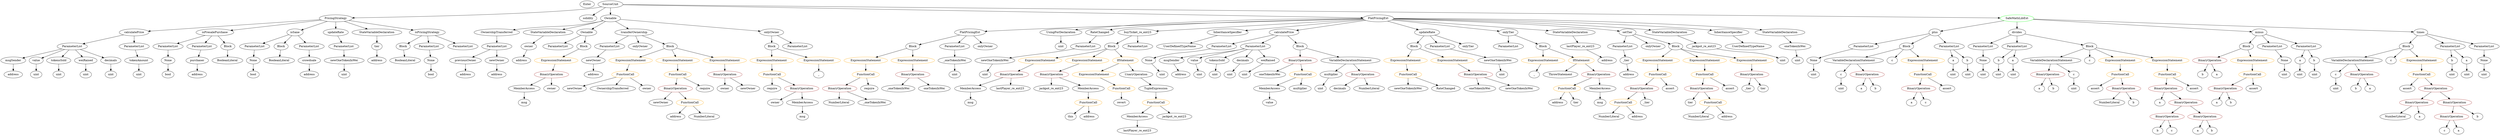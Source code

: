 strict digraph {
	graph [bb="0,0,10737,684"];
	node [label="\N"];
	Enter	[height=0.5,
		pos="2500.1,666",
		width=0.83628];
	Identifier_jackpot_re_ent23_1	[color=black,
		height=0.5,
		label=jackpot_re_ent23,
		pos="4499.1,234",
		width=2.0838];
	Parameter_msgSender	[color=black,
		height=0.5,
		label=msgSender,
		pos="52.062,378",
		width=1.4462];
	ElementaryTypeName_address_8	[color=black,
		height=0.5,
		label=address,
		pos="52.062,306",
		width=1.0996];
	Parameter_msgSender -> ElementaryTypeName_address_8	[pos="e,52.062,324.1 52.062,359.7 52.062,352.41 52.062,343.73 52.062,335.54"];
	ParameterList_Unnamed_16	[color=black,
		height=0.5,
		label=ParameterList,
		pos="8494.1,450",
		width=1.7095];
	Parameter_None_4	[color=black,
		height=0.5,
		label=None,
		pos="8492.1,378",
		width=0.85014];
	ParameterList_Unnamed_16 -> Parameter_None_4	[pos="e,8492.6,396.1 8493.6,431.7 8493.4,424.41 8493.1,415.73 8492.9,407.54"];
	Parameter_None	[color=black,
		height=0.5,
		label=None,
		pos="1872.1,378",
		width=0.85014];
	ElementaryTypeName_bool	[color=black,
		height=0.5,
		label=bool,
		pos="1872.1,306",
		width=0.76697];
	Parameter_None -> ElementaryTypeName_bool	[pos="e,1872.1,324.1 1872.1,359.7 1872.1,352.41 1872.1,343.73 1872.1,335.54"];
	ElementaryTypeName_uint_4	[color=black,
		height=0.5,
		label=uint,
		pos="481.06,306",
		width=0.75];
	ParameterList_Unnamed_22	[color=black,
		height=0.5,
		label=ParameterList,
		pos="6415.1,450",
		width=1.7095];
	BinaryOperation_Unnamed_2	[color=brown,
		height=0.5,
		label=BinaryOperation,
		pos="2867.1,234",
		width=1.9867];
	Identifier_newOwner	[color=black,
		height=0.5,
		label=newOwner,
		pos="2804.1,162",
		width=1.4046];
	BinaryOperation_Unnamed_2 -> Identifier_newOwner	[pos="e,2818.7,179.31 2851.8,216.05 2844.2,207.59 2834.8,197.19 2826.4,187.84"];
	FunctionCall_Unnamed_2	[color=orange,
		height=0.5,
		label=FunctionCall,
		pos="2931.1,162",
		width=1.6125];
	BinaryOperation_Unnamed_2 -> FunctionCall_Unnamed_2	[pos="e,2915.7,179.79 2882.6,216.05 2890.2,207.71 2899.5,197.49 2908,188.25"];
	FunctionDefinition_calculatePrice	[color=black,
		height=0.5,
		label=calculatePrice,
		pos="587.06,522",
		width=1.7095];
	ParameterList_Unnamed_11	[color=black,
		height=0.5,
		label=ParameterList,
		pos="312.06,450",
		width=1.7095];
	FunctionDefinition_calculatePrice -> ParameterList_Unnamed_11	[pos="e,357.54,462.58 541.65,509.44 494.18,497.36 419.61,478.38 368.41,465.34"];
	ParameterList_Unnamed_12	[color=black,
		height=0.5,
		label=ParameterList,
		pos="587.06,450",
		width=1.7095];
	FunctionDefinition_calculatePrice -> ParameterList_Unnamed_12	[pos="e,587.06,468.1 587.06,503.7 587.06,496.41 587.06,487.73 587.06,479.54"];
	VariableDeclaration_owner	[color=black,
		height=0.5,
		label=owner,
		pos="2270.1,450",
		width=0.93331];
	ElementaryTypeName_address	[color=black,
		height=0.5,
		label=address,
		pos="2246.1,378",
		width=1.0996];
	VariableDeclaration_owner -> ElementaryTypeName_address	[pos="e,2252,396.28 2264.3,432.05 2261.7,424.52 2258.6,415.44 2255.6,406.94"];
	FunctionDefinition_FlatPricingExt	[color=black,
		height=0.5,
		label=FlatPricingExt,
		pos="4132.1,522",
		width=1.7511];
	Block_Unnamed_12	[color=black,
		height=0.5,
		label=Block,
		pos="3885.1,450",
		width=0.90558];
	FunctionDefinition_FlatPricingExt -> Block_Unnamed_12	[pos="e,3913.6,459.08 4088.5,508.65 4042.1,495.5 3969.4,474.9 3924.6,462.21"];
	ParameterList_Unnamed_24	[color=black,
		height=0.5,
		label=ParameterList,
		pos="4067.1,450",
		width=1.7095];
	FunctionDefinition_FlatPricingExt -> ParameterList_Unnamed_24	[pos="e,4082.4,467.47 4116.7,504.41 4108.7,495.87 4098.9,485.28 4090.1,475.79"];
	ModifierInvocation_onlyOwner_2	[color=black,
		height=0.5,
		label=onlyOwner,
		pos="4198.1,450",
		width=1.4323];
	FunctionDefinition_FlatPricingExt -> ModifierInvocation_onlyOwner_2	[pos="e,4182.5,467.47 4147.7,504.41 4155.8,495.87 4165.7,485.28 4174.7,475.79"];
	Identifier_this	[color=black,
		height=0.5,
		label=this,
		pos="4579.1,90",
		width=0.75];
	Identifier_msg_2	[color=black,
		height=0.5,
		label=msg,
		pos="6839.1,162",
		width=0.75];
	Identifier_value	[color=black,
		height=0.5,
		label=value,
		pos="5435.1,162",
		width=0.82242];
	Identifier_oneTokenInWei_1	[color=black,
		height=0.5,
		label=oneTokenInWei,
		pos="6354.1,234",
		width=1.959];
	ExpressionStatement_Unnamed_1	[color=orange,
		height=0.5,
		label=ExpressionStatement,
		pos="3291.1,378",
		width=2.458];
	FunctionCall_Unnamed	[color=orange,
		height=0.5,
		label=FunctionCall,
		pos="3291.1,306",
		width=1.6125];
	ExpressionStatement_Unnamed_1 -> FunctionCall_Unnamed	[pos="e,3291.1,324.1 3291.1,359.7 3291.1,352.41 3291.1,343.73 3291.1,335.54"];
	ElementaryTypeName_uint_23	[color=black,
		height=0.5,
		label=uint,
		pos="4210.1,306",
		width=0.75];
	Parameter_msgSender_1	[color=black,
		height=0.5,
		label=msgSender,
		pos="5005.1,378",
		width=1.4462];
	ElementaryTypeName_address_13	[color=black,
		height=0.5,
		label=address,
		pos="5050.1,306",
		width=1.0996];
	Parameter_msgSender_1 -> ElementaryTypeName_address_13	[pos="e,5039.3,323.79 5016,360.05 5021.1,352.06 5027.3,342.33 5033.1,333.4"];
	Identifier_a_5	[color=black,
		height=0.5,
		label=a,
		pos="9417.1,18",
		width=0.75];
	NumberLiteral_Unnamed_4	[color=black,
		height=0.5,
		label=NumberLiteral,
		pos="7263.1,90",
		width=1.765];
	ElementaryTypeName_uint_32	[color=black,
		height=0.5,
		label=uint,
		pos="7598.1,378",
		width=0.75];
	FunctionCall_Unnamed_9	[color=orange,
		height=0.5,
		label=FunctionCall,
		pos="6694.1,234",
		width=1.6125];
	ElementaryTypeName_address_9	[color=black,
		height=0.5,
		label=address,
		pos="6645.1,162",
		width=1.0996];
	FunctionCall_Unnamed_9 -> ElementaryTypeName_address_9	[pos="e,6656.5,179.31 6682.2,216.05 6676.5,207.85 6669.4,197.83 6663.1,188.71"];
	Identifier_tier	[color=black,
		height=0.5,
		label=tier,
		pos="6730.1,162",
		width=0.75];
	FunctionCall_Unnamed_9 -> Identifier_tier	[pos="e,6721.7,179.31 6702.8,216.05 6706.9,208.03 6711.9,198.26 6716.5,189.3"];
	ParameterList_Unnamed_3	[color=black,
		height=0.5,
		label=ParameterList,
		pos="2617.1,450",
		width=1.7095];
	Parameter_newOwner	[color=black,
		height=0.5,
		label=newOwner,
		pos="2549.1,378",
		width=1.4046];
	ParameterList_Unnamed_3 -> Parameter_newOwner	[pos="e,2565.1,395.47 2600.9,432.41 2592.6,423.78 2582.2,413.06 2572.9,403.5"];
	ElementaryTypeName_uint_17	[color=black,
		height=0.5,
		label=uint,
		pos="8344.1,306",
		width=0.75];
	Parameter_None_2	[color=black,
		height=0.5,
		label=None,
		pos="728.06,378",
		width=0.85014];
	ElementaryTypeName_bool_2	[color=black,
		height=0.5,
		label=bool,
		pos="728.06,306",
		width=0.76697];
	Parameter_None_2 -> ElementaryTypeName_bool_2	[pos="e,728.06,324.1 728.06,359.7 728.06,352.41 728.06,343.73 728.06,335.54"];
	ElementaryTypeName_address_14	[color=black,
		height=0.5,
		label=address,
		pos="6856.1,378",
		width=1.0996];
	ParameterList_Unnamed_23	[color=black,
		height=0.5,
		label=ParameterList,
		pos="6898.1,450",
		width=1.7095];
	Parameter__tier	[color=black,
		height=0.5,
		label=_tier,
		pos="6941.1,378",
		width=0.75311];
	ParameterList_Unnamed_23 -> Parameter__tier	[pos="e,6931.3,394.83 6908.5,432.05 6913.5,423.82 6919.7,413.76 6925.3,404.61"];
	MemberAccess_Unnamed_6	[color=black,
		height=0.5,
		label=MemberAccess,
		pos="4661.1,234",
		width=1.9174];
	FunctionCall_Unnamed_19	[color=orange,
		height=0.5,
		label=FunctionCall,
		pos="4661.1,162",
		width=1.6125];
	MemberAccess_Unnamed_6 -> FunctionCall_Unnamed_19	[pos="e,4661.1,180.1 4661.1,215.7 4661.1,208.41 4661.1,199.73 4661.1,191.54"];
	BinaryOperation_Unnamed_20	[color=brown,
		height=0.5,
		label=BinaryOperation,
		pos="7011.1,234",
		width=1.9867];
	FunctionCall_Unnamed_11	[color=orange,
		height=0.5,
		label=FunctionCall,
		pos="6977.1,162",
		width=1.6125];
	BinaryOperation_Unnamed_20 -> FunctionCall_Unnamed_11	[pos="e,6985.4,180.1 7002.7,215.7 6999,208.07 6994.5,198.92 6990.4,190.4"];
	Identifier__tier	[color=black,
		height=0.5,
		label=_tier,
		pos="7080.1,162",
		width=0.75311];
	BinaryOperation_Unnamed_20 -> Identifier__tier	[pos="e,7065.8,177.42 7027.8,216.05 7036.9,206.82 7048.2,195.29 7058.1,185.33"];
	Parameter_value_1	[color=black,
		height=0.5,
		label=value,
		pos="5105.1,378",
		width=0.82242];
	ElementaryTypeName_uint_26	[color=black,
		height=0.5,
		label=uint,
		pos="5135.1,306",
		width=0.75];
	Parameter_value_1 -> ElementaryTypeName_uint_26	[pos="e,5127.9,323.79 5112.3,360.05 5115.6,352.32 5119.7,342.96 5123.4,334.27"];
	VariableDeclarationStatement_Unnamed_2	[color=black,
		height=0.5,
		label=VariableDeclarationStatement,
		pos="7914.1,378",
		width=3.3174];
	VariableDeclaration_c_2	[color=black,
		height=0.5,
		label=c,
		pos="7866.1,306",
		width=0.75];
	VariableDeclarationStatement_Unnamed_2 -> VariableDeclaration_c_2	[pos="e,7876.8,322.67 7902.2,359.7 7896.5,351.37 7889.5,341.23 7883.3,332.08"];
	BinaryOperation_Unnamed_17	[color=brown,
		height=0.5,
		label=BinaryOperation,
		pos="7983.1,306",
		width=1.9867];
	VariableDeclarationStatement_Unnamed_2 -> BinaryOperation_Unnamed_17	[pos="e,7966.7,323.62 7931.1,359.7 7939.4,351.27 7949.6,340.97 7958.7,331.73"];
	Block_Unnamed_8	[color=black,
		height=0.5,
		label=Block,
		pos="9632.1,450",
		width=0.90558];
	BinaryOperation_Unnamed_16	[color=brown,
		height=0.5,
		label=BinaryOperation,
		pos="9474.1,378",
		width=1.9867];
	Block_Unnamed_8 -> BinaryOperation_Unnamed_16	[pos="e,9508.4,394.21 9607,437.91 9583.3,427.4 9547.2,411.39 9518.6,398.71"];
	ExpressionStatement_Unnamed_9	[color=orange,
		height=0.5,
		label=ExpressionStatement,
		pos="9652.1,378",
		width=2.458];
	Block_Unnamed_8 -> ExpressionStatement_Unnamed_9	[pos="e,9647.1,396.28 9636.9,432.05 9639,424.6 9641.6,415.64 9644,407.22"];
	ExpressionStatement_Unnamed_12	[color=orange,
		height=0.5,
		label=ExpressionStatement,
		pos="7075.1,378",
		width=2.458];
	FunctionCall_Unnamed_10	[color=orange,
		height=0.5,
		label=FunctionCall,
		pos="7075.1,306",
		width=1.6125];
	ExpressionStatement_Unnamed_12 -> FunctionCall_Unnamed_10	[pos="e,7075.1,324.1 7075.1,359.7 7075.1,352.41 7075.1,343.73 7075.1,335.54"];
	UsingForDeclaration_Unnamed	[color=black,
		height=0.5,
		label=UsingForDeclaration,
		pos="4534.1,522",
		width=2.4303];
	ElementaryTypeName_uint_21	[color=black,
		height=0.5,
		label=uint,
		pos="4534.1,450",
		width=0.75];
	UsingForDeclaration_Unnamed -> ElementaryTypeName_uint_21	[pos="e,4534.1,468.1 4534.1,503.7 4534.1,496.41 4534.1,487.73 4534.1,479.54"];
	ElementaryTypeName_uint	[color=black,
		height=0.5,
		label=uint,
		pos="1492.1,306",
		width=0.75];
	Parameter_value	[color=black,
		height=0.5,
		label=value,
		pos="152.06,378",
		width=0.82242];
	ElementaryTypeName_uint_1	[color=black,
		height=0.5,
		label=uint,
		pos="152.06,306",
		width=0.75];
	Parameter_value -> ElementaryTypeName_uint_1	[pos="e,152.06,324.1 152.06,359.7 152.06,352.41 152.06,343.73 152.06,335.54"];
	VariableDeclarationStatement_Unnamed	[color=black,
		height=0.5,
		label=VariableDeclarationStatement,
		pos="10101,378",
		width=3.3174];
	VariableDeclaration_c	[color=black,
		height=0.5,
		label=c,
		pos="10061,306",
		width=0.75];
	VariableDeclarationStatement_Unnamed -> VariableDeclaration_c	[pos="e,10070,323.14 10091,359.7 10087,351.67 10081,341.95 10076,333.05"];
	BinaryOperation_Unnamed_4	[color=brown,
		height=0.5,
		label=BinaryOperation,
		pos="10178,306",
		width=1.9867];
	VariableDeclarationStatement_Unnamed -> BinaryOperation_Unnamed_4	[pos="e,10160,323.79 10120,360.05 10129,351.46 10141,340.86 10151,331.4"];
	Block_Unnamed_6	[color=black,
		height=0.5,
		label=Block,
		pos="10331,450",
		width=0.90558];
	Block_Unnamed_6 -> VariableDeclarationStatement_Unnamed	[pos="e,10152,394.58 10303,440.42 10268,429.89 10209,411.75 10163,397.91"];
	Identifier_c_1	[color=black,
		height=0.5,
		label=c,
		pos="10265,378",
		width=0.75];
	Block_Unnamed_6 -> Identifier_c_1	[pos="e,10279,393.54 10316,433.46 10308,424.15 10296,412.14 10287,401.77"];
	ExpressionStatement_Unnamed_6	[color=orange,
		height=0.5,
		label=ExpressionStatement,
		pos="10398,378",
		width=2.458];
	Block_Unnamed_6 -> ExpressionStatement_Unnamed_6	[pos="e,10382,396.13 10346,433.81 10354,425.23 10364,414.27 10374,404.42"];
	NumberLiteral_Unnamed_5	[color=black,
		height=0.5,
		label=NumberLiteral,
		pos="3572.1,162",
		width=1.765];
	ElementaryTypeName_uint_14	[color=black,
		height=0.5,
		label=uint,
		pos="9865.1,306",
		width=0.75];
	Identifier__oneTokenInWei_1	[color=black,
		height=0.5,
		label=_oneTokenInWei,
		pos="3831.1,234",
		width=2.0976];
	NumberLiteral_Unnamed_1	[color=black,
		height=0.5,
		label=NumberLiteral,
		pos="10259,90",
		width=1.765];
	Identifier_oneTokenInWei_2	[color=black,
		height=0.5,
		label=oneTokenInWei,
		pos="5467.1,306",
		width=1.959];
	EventDefinition_RateChanged	[color=black,
		height=0.5,
		label=RateChanged,
		pos="4701.1,522",
		width=1.6818];
	ParameterList_Unnamed_21	[color=black,
		height=0.5,
		label=ParameterList,
		pos="4641.1,450",
		width=1.7095];
	EventDefinition_RateChanged -> ParameterList_Unnamed_21	[pos="e,4655.5,467.79 4686.5,504.05 4679.4,495.71 4670.6,485.49 4662.7,476.25"];
	FunctionDefinition_isPresalePurchase	[color=black,
		height=0.5,
		label=isPresalePurchase,
		pos="925.06,522",
		width=2.1392];
	ParameterList_Unnamed_9	[color=black,
		height=0.5,
		label=ParameterList,
		pos="728.06,450",
		width=1.7095];
	FunctionDefinition_isPresalePurchase -> ParameterList_Unnamed_9	[pos="e,766.15,464.54 884.24,506.5 853.06,495.41 809.96,480.1 776.94,468.37"];
	ParameterList_Unnamed_8	[color=black,
		height=0.5,
		label=ParameterList,
		pos="869.06,450",
		width=1.7095];
	FunctionDefinition_isPresalePurchase -> ParameterList_Unnamed_8	[pos="e,882.49,467.79 911.51,504.05 904.9,495.8 896.82,485.7 889.49,476.54"];
	Block_Unnamed_5	[color=black,
		height=0.5,
		label=Block,
		pos="981.06,450",
		width=0.90558];
	FunctionDefinition_isPresalePurchase -> Block_Unnamed_5	[pos="e,968.4,466.83 938.62,504.05 945.42,495.56 953.78,485.11 961.28,475.73"];
	BinaryOperation_Unnamed_18	[color=brown,
		height=0.5,
		label=BinaryOperation,
		pos="8202.1,234",
		width=1.9867];
	Identifier_a_9	[color=black,
		height=0.5,
		label=a,
		pos="8166.1,162",
		width=0.75];
	BinaryOperation_Unnamed_18 -> Identifier_a_9	[pos="e,8174.4,179.14 8193.2,215.7 8189.1,207.75 8184.1,198.16 8179.6,189.34"];
	Identifier_c_4	[color=black,
		height=0.5,
		label=c,
		pos="8238.1,162",
		width=0.75];
	BinaryOperation_Unnamed_18 -> Identifier_c_4	[pos="e,8229.8,179.14 8211,215.7 8215,207.75 8220,198.16 8224.5,189.34"];
	NumberLiteral_Unnamed_3	[color=black,
		height=0.5,
		label=NumberLiteral,
		pos="6916.1,90",
		width=1.765];
	ContractDefinition_PricingStrategy	[color=black,
		height=0.5,
		label=PricingStrategy,
		pos="1465.1,594",
		width=1.862];
	ContractDefinition_PricingStrategy -> FunctionDefinition_calculatePrice	[pos="e,645.8,527.68 1401.6,587.94 1241.7,575.19 823.34,541.84 656.87,528.57"];
	ContractDefinition_PricingStrategy -> FunctionDefinition_isPresalePurchase	[pos="e,991.22,531.58 1405.7,585.31 1307.6,572.58 1111.4,547.15 1002.4,533.03"];
	FunctionDefinition_isSane	[color=black,
		height=0.5,
		label=isSane,
		pos="1281.1,522",
		width=0.96103];
	ContractDefinition_PricingStrategy -> FunctionDefinition_isSane	[pos="e,1308.5,533.45 1427.4,578.67 1395.8,566.64 1350.9,549.55 1319.1,537.49"];
	FunctionDefinition_updateRate	[color=black,
		height=0.5,
		label=updateRate,
		pos="1465.1,522",
		width=1.46];
	ContractDefinition_PricingStrategy -> FunctionDefinition_updateRate	[pos="e,1465.1,540.1 1465.1,575.7 1465.1,568.41 1465.1,559.73 1465.1,551.54"];
	StateVariableDeclaration_Unnamed_1	[color=black,
		height=0.5,
		label=StateVariableDeclaration,
		pos="1637.1,522",
		width=2.8184];
	ContractDefinition_PricingStrategy -> StateVariableDeclaration_Unnamed_1	[pos="e,1597.9,538.95 1500.7,578.5 1525.8,568.27 1559.8,554.44 1587.6,543.14"];
	FunctionDefinition_isPricingStrategy	[color=black,
		height=0.5,
		label=isPricingStrategy,
		pos="1843.1,522",
		width=2.0283];
	ContractDefinition_PricingStrategy -> FunctionDefinition_isPricingStrategy	[pos="e,1785.9,533.58 1519.2,582.97 1586.6,570.49 1701.7,549.18 1775,535.61"];
	Identifier_assert_1	[color=black,
		height=0.5,
		label=assert,
		pos="8987.1,234",
		width=0.89172];
	FunctionDefinition_buyTicket_re_ent23	[color=black,
		height=0.5,
		label=buyTicket_re_ent23,
		pos="4865.1,522",
		width=2.361];
	Block_Unnamed_15	[color=black,
		height=0.5,
		label=Block,
		pos="4753.1,450",
		width=0.90558];
	FunctionDefinition_buyTicket_re_ent23 -> Block_Unnamed_15	[pos="e,4773.9,464.04 4838.8,504.59 4822.3,494.25 4800.8,480.87 4783.6,470.06"];
	ParameterList_Unnamed_28	[color=black,
		height=0.5,
		label=ParameterList,
		pos="4865.1,450",
		width=1.7095];
	FunctionDefinition_buyTicket_re_ent23 -> ParameterList_Unnamed_28	[pos="e,4865.1,468.1 4865.1,503.7 4865.1,496.41 4865.1,487.73 4865.1,479.54"];
	Block_Unnamed_3	[color=black,
		height=0.5,
		label=Block,
		pos="1744.1,450",
		width=0.90558];
	BooleanLiteral_Unnamed	[color=black,
		height=0.5,
		label=BooleanLiteral,
		pos="1759.1,378",
		width=1.7788];
	Block_Unnamed_3 -> BooleanLiteral_Unnamed	[pos="e,1755.4,396.1 1747.8,431.7 1749.4,424.32 1751.2,415.52 1753,407.25"];
	Parameter_a_3	[color=black,
		height=0.5,
		label=a,
		pos="8344.1,378",
		width=0.75];
	Parameter_a_3 -> ElementaryTypeName_uint_17	[pos="e,8344.1,324.1 8344.1,359.7 8344.1,352.41 8344.1,343.73 8344.1,335.54"];
	ElementaryTypeName_uint_31	[color=black,
		height=0.5,
		label=uint,
		pos="5657.1,234",
		width=0.75];
	Identifier_b_7	[color=black,
		height=0.5,
		label=b,
		pos="9438.1,306",
		width=0.75];
	BinaryOperation_Unnamed_16 -> Identifier_b_7	[pos="e,9446.4,323.14 9465.2,359.7 9461.1,351.75 9456.1,342.16 9451.6,333.34"];
	Identifier_a_7	[color=black,
		height=0.5,
		label=a,
		pos="9510.1,306",
		width=0.75];
	BinaryOperation_Unnamed_16 -> Identifier_a_7	[pos="e,9501.8,323.14 9483,359.7 9487,351.75 9492,342.16 9496.5,333.34"];
	Parameter__oneTokenInWei	[color=black,
		height=0.5,
		label=_oneTokenInWei,
		pos="4067.1,378",
		width=2.0976];
	ElementaryTypeName_uint_24	[color=black,
		height=0.5,
		label=uint,
		pos="4067.1,306",
		width=0.75];
	Parameter__oneTokenInWei -> ElementaryTypeName_uint_24	[pos="e,4067.1,324.1 4067.1,359.7 4067.1,352.41 4067.1,343.73 4067.1,335.54"];
	BinaryOperation_Unnamed_23	[color=brown,
		height=0.5,
		label=BinaryOperation,
		pos="3575.1,234",
		width=1.9867];
	BinaryOperation_Unnamed_23 -> NumberLiteral_Unnamed_5	[pos="e,3572.8,180.1 3574.3,215.7 3574,208.41 3573.6,199.73 3573.3,191.54"];
	Identifier__oneTokenInWei	[color=black,
		height=0.5,
		label=_oneTokenInWei,
		pos="3729.1,162",
		width=2.0976];
	BinaryOperation_Unnamed_23 -> Identifier__oneTokenInWei	[pos="e,3694.9,178.52 3608.5,217.81 3630.7,207.69 3660.3,194.27 3684.5,183.24"];
	Identifier_owner_3	[color=black,
		height=0.5,
		label=owner,
		pos="3081.1,234",
		width=0.93331];
	InheritanceSpecifier_Unnamed_1	[color=black,
		height=0.5,
		label=InheritanceSpecifier,
		pos="5125.1,522",
		width=2.3333];
	UserDefinedTypeName_Unnamed_1	[color=black,
		height=0.5,
		label=UserDefinedTypeName,
		pos="5043.1,450",
		width=2.7214];
	InheritanceSpecifier_Unnamed_1 -> UserDefinedTypeName_Unnamed_1	[pos="e,5063,468.03 5105.2,504.05 5095.1,495.43 5082.7,484.8 5071.6,475.32"];
	Identifier_require	[color=black,
		height=0.5,
		label=require,
		pos="3288.1,234",
		width=1.0026];
	ModifierInvocation_onlyOwner	[color=black,
		height=0.5,
		label=onlyOwner,
		pos="2748.1,450",
		width=1.4323];
	ElementaryTypeName_uint_7	[color=black,
		height=0.5,
		label=uint,
		pos="10531,306",
		width=0.75];
	ElementaryTypeName_address_11	[color=black,
		height=0.5,
		label=address,
		pos="7037.1,90",
		width=1.0996];
	ParameterList_Unnamed_18	[color=black,
		height=0.5,
		label=ParameterList,
		pos="9744.1,450",
		width=1.7095];
	Parameter_None_5	[color=black,
		height=0.5,
		label=None,
		pos="9789.1,378",
		width=0.85014];
	ParameterList_Unnamed_18 -> Parameter_None_5	[pos="e,9778.6,395.31 9755,432.05 9760.2,423.85 9766.7,413.83 9772.5,404.71"];
	ElementaryTypeName_address_10	[color=black,
		height=0.5,
		label=address,
		pos="6950.1,306",
		width=1.0996];
	ElementaryTypeName_uint_25	[color=black,
		height=0.5,
		label=uint,
		pos="6426.1,306",
		width=0.75];
	ParameterList_Unnamed_11 -> Parameter_msgSender	[pos="e,91.42,390.04 267.37,437.25 227.01,426.61 166.01,410.43 113.06,396 109.56,395.05 105.95,394.06 102.31,393.05"];
	ParameterList_Unnamed_11 -> Parameter_value	[pos="e,175.36,389.47 278.36,434.48 253.84,423.88 219.86,409.14 190.06,396 188.57,395.34 187.05,394.67 185.52,393.99"];
	Parameter_tokensSold	[color=black,
		height=0.5,
		label=tokensSold,
		pos="252.06,378",
		width=1.46];
	ParameterList_Unnamed_11 -> Parameter_tokensSold	[pos="e,266.45,395.79 297.54,432.05 290.39,423.71 281.63,413.49 273.71,404.25"];
	Parameter_weiRaised	[color=black,
		height=0.5,
		label=weiRaised,
		pos="371.06,378",
		width=1.3491];
	ParameterList_Unnamed_11 -> Parameter_weiRaised	[pos="e,357.32,395.31 326.34,432.05 333.48,423.59 342.24,413.19 350.12,403.84"];
	Parameter_decimals	[color=black,
		height=0.5,
		label=decimals,
		pos="481.06,378",
		width=1.1967];
	ParameterList_Unnamed_11 -> Parameter_decimals	[pos="e,451.3,391.33 346.67,434.67 373.99,423.35 412.14,407.55 440.82,395.67"];
	BinaryOperation_Unnamed_3	[color=brown,
		height=0.5,
		label=BinaryOperation,
		pos="3096.1,306",
		width=1.9867];
	BinaryOperation_Unnamed_3 -> Identifier_owner_3	[pos="e,3084.7,252.1 3092.4,287.7 3090.8,280.32 3088.9,271.52 3087.1,263.25"];
	Identifier_newOwner_2	[color=black,
		height=0.5,
		label=newOwner,
		pos="3183.1,234",
		width=1.4046];
	BinaryOperation_Unnamed_3 -> Identifier_newOwner_2	[pos="e,3163.2,250.99 3116.7,288.41 3128,279.3 3142.2,267.87 3154.6,257.92"];
	Identifier_oneTokenInWei	[color=black,
		height=0.5,
		label=oneTokenInWei,
		pos="3995.1,234",
		width=1.959];
	ParameterList_Unnamed_7	[color=black,
		height=0.5,
		label=ParameterList,
		pos="1094.1,450",
		width=1.7095];
	FunctionDefinition_isSane -> ParameterList_Unnamed_7	[pos="e,1130.8,464.75 1253.5,510.67 1224,499.64 1176.8,481.96 1141.4,468.71"];
	Block_Unnamed_4	[color=black,
		height=0.5,
		label=Block,
		pos="1216.1,450",
		width=0.90558];
	FunctionDefinition_isSane -> Block_Unnamed_4	[pos="e,1230.4,466.49 1266.6,505.46 1258.3,496.49 1247.7,485.02 1238.3,474.92"];
	ParameterList_Unnamed_6	[color=black,
		height=0.5,
		label=ParameterList,
		pos="1333.1,450",
		width=1.7095];
	FunctionDefinition_isSane -> ParameterList_Unnamed_6	[pos="e,1320.7,467.63 1293.1,504.76 1299.3,496.4 1307.1,486.02 1314,476.61"];
	Identifier_revert	[color=black,
		height=0.5,
		label=revert,
		pos="4806.1,162",
		width=0.87786];
	FunctionCall_Unnamed_15	[color=orange,
		height=0.5,
		label=FunctionCall,
		pos="6039.1,306",
		width=1.6125];
	Identifier_newOneTokenInWei_1	[color=black,
		height=0.5,
		label=newOneTokenInWei,
		pos="6039.1,234",
		width=2.4303];
	FunctionCall_Unnamed_15 -> Identifier_newOneTokenInWei_1	[pos="e,6039.1,252.1 6039.1,287.7 6039.1,280.41 6039.1,271.73 6039.1,263.54"];
	Identifier_RateChanged	[color=black,
		height=0.5,
		label=RateChanged,
		pos="6205.1,234",
		width=1.6818];
	FunctionCall_Unnamed_15 -> Identifier_RateChanged	[pos="e,6171.1,249.33 6072.3,291 6097.7,280.28 6133,265.39 6160.8,253.66"];
	FunctionCall_Unnamed_14	[color=orange,
		height=0.5,
		label=FunctionCall,
		pos="3690.1,306",
		width=1.6125];
	FunctionCall_Unnamed_14 -> BinaryOperation_Unnamed_23	[pos="e,3601.3,250.98 3664.5,289.46 3648.8,279.9 3628.5,267.5 3611.1,256.94"];
	Identifier_require_2	[color=black,
		height=0.5,
		label=require,
		pos="3701.1,234",
		width=1.0026];
	FunctionCall_Unnamed_14 -> Identifier_require_2	[pos="e,3698.4,252.1 3692.8,287.7 3693.9,280.32 3695.3,271.52 3696.6,263.25"];
	ExpressionStatement_Unnamed_15	[color=orange,
		height=0.5,
		label=ExpressionStatement,
		pos="3690.1,378",
		width=2.458];
	Block_Unnamed_12 -> ExpressionStatement_Unnamed_15	[pos="e,3732.5,394.24 3858.4,439.41 3828.8,428.81 3780.5,411.47 3743.2,398.08"];
	ExpressionStatement_Unnamed_16	[color=orange,
		height=0.5,
		label=ExpressionStatement,
		pos="3885.1,378",
		width=2.458];
	Block_Unnamed_12 -> ExpressionStatement_Unnamed_16	[pos="e,3885.1,396.1 3885.1,431.7 3885.1,424.41 3885.1,415.73 3885.1,407.54"];
	BinaryOperation_Unnamed_27	[color=brown,
		height=0.5,
		label=BinaryOperation,
		pos="5567.1,378",
		width=1.9867];
	BinaryOperation_Unnamed_27 -> Identifier_oneTokenInWei_2	[pos="e,5490.4,323.31 5543.6,360.59 5530.5,351.37 5513.8,339.74 5499.4,329.66"];
	FunctionCall_Unnamed_16	[color=orange,
		height=0.5,
		label=FunctionCall,
		pos="5614.1,306",
		width=1.6125];
	BinaryOperation_Unnamed_27 -> FunctionCall_Unnamed_16	[pos="e,5602.8,323.79 5578.4,360.05 5583.9,351.97 5590.5,342.12 5596.5,333.11"];
	Parameter_None_1	[color=black,
		height=0.5,
		label=None,
		pos="1094.1,378",
		width=0.85014];
	ParameterList_Unnamed_7 -> Parameter_None_1	[pos="e,1094.1,396.1 1094.1,431.7 1094.1,424.41 1094.1,415.73 1094.1,407.54"];
	ParameterList_Unnamed_5	[color=black,
		height=0.5,
		label=ParameterList,
		pos="1856.1,450",
		width=1.7095];
	ParameterList_Unnamed_5 -> Parameter_None	[pos="e,1868.2,396.1 1860,431.7 1861.7,424.32 1863.7,415.52 1865.6,407.25"];
	BinaryOperation_Unnamed_8	[color=brown,
		height=0.5,
		label=BinaryOperation,
		pos="10507,90",
		width=1.9867];
	Identifier_c	[color=black,
		height=0.5,
		label=c,
		pos="10471,18",
		width=0.75];
	BinaryOperation_Unnamed_8 -> Identifier_c	[pos="e,10479,35.145 10498,71.697 10494,63.752 10489,54.158 10485,45.344"];
	Identifier_a_2	[color=black,
		height=0.5,
		label=a,
		pos="10543,18",
		width=0.75];
	BinaryOperation_Unnamed_8 -> Identifier_a_2	[pos="e,10535,35.145 10516,71.697 10520,63.752 10525,54.158 10530,45.344"];
	VariableDeclarationStatement_Unnamed_1	[color=black,
		height=0.5,
		label=VariableDeclarationStatement,
		pos="8804.1,378",
		width=3.3174];
	BinaryOperation_Unnamed_10	[color=brown,
		height=0.5,
		label=BinaryOperation,
		pos="8779.1,306",
		width=1.9867];
	VariableDeclarationStatement_Unnamed_1 -> BinaryOperation_Unnamed_10	[pos="e,8785.2,324.1 8797.9,359.7 8795.2,352.15 8792,343.12 8788.9,334.68"];
	VariableDeclaration_c_1	[color=black,
		height=0.5,
		label=c,
		pos="8896.1,306",
		width=0.75];
	VariableDeclarationStatement_Unnamed_1 -> VariableDeclaration_c_1	[pos="e,8878.6,320.29 8826.3,360.05 8839.4,350.13 8855.9,337.53 8869.6,327.1"];
	ExpressionStatement_Unnamed_20	[color=orange,
		height=0.5,
		label=ExpressionStatement,
		pos="4442.1,378",
		width=2.458];
	Block_Unnamed_15 -> ExpressionStatement_Unnamed_20	[pos="e,4508,390.39 4728.6,437.94 4723.2,435.77 4717.5,433.65 4712.1,432 4676.8,421.34 4585.9,404.27 4519.3,392.4"];
	ExpressionStatement_Unnamed_21	[color=orange,
		height=0.5,
		label=ExpressionStatement,
		pos="4637.1,378",
		width=2.458];
	Block_Unnamed_15 -> ExpressionStatement_Unnamed_21	[pos="e,4664.2,395.39 4731.5,436 4715.4,426.28 4693,412.75 4674,401.32"];
	IfStatement_Unnamed_1	[color=orange,
		height=0.5,
		label=IfStatement,
		pos="4797.1,378",
		width=1.4739];
	Block_Unnamed_15 -> IfStatement_Unnamed_1	[pos="e,4786.6,395.63 4763.3,432.76 4768.4,424.58 4774.8,414.45 4780.6,405.2"];
	Identifier_newOwner_1	[color=black,
		height=0.5,
		label=newOwner,
		pos="2435.1,234",
		width=1.4046];
	ElementaryTypeName_address_1	[color=black,
		height=0.5,
		label=address,
		pos="2002.1,306",
		width=1.0996];
	Identifier_require_1	[color=black,
		height=0.5,
		label=require,
		pos="2993.1,234",
		width=1.0026];
	Identifier_a_4	[color=black,
		height=0.5,
		label=a,
		pos="9255.1,162",
		width=0.75];
	NumberLiteral_Unnamed_2	[color=black,
		height=0.5,
		label=NumberLiteral,
		pos="9049.1,162",
		width=1.765];
	Identifier_a_8	[color=black,
		height=0.5,
		label=a,
		pos="7956.1,234",
		width=0.75];
	BinaryOperation_Unnamed_12	[color=brown,
		height=0.5,
		label=BinaryOperation,
		pos="9372.1,162",
		width=1.9867];
	BinaryOperation_Unnamed_13	[color=brown,
		height=0.5,
		label=BinaryOperation,
		pos="9292.1,90",
		width=1.9867];
	BinaryOperation_Unnamed_12 -> BinaryOperation_Unnamed_13	[pos="e,9311.2,107.71 9353.1,144.41 9343.1,135.67 9330.7,124.79 9319.6,115.13"];
	BinaryOperation_Unnamed_14	[color=brown,
		height=0.5,
		label=BinaryOperation,
		pos="9453.1,90",
		width=1.9867];
	BinaryOperation_Unnamed_12 -> BinaryOperation_Unnamed_14	[pos="e,9433.7,107.71 9391.3,144.41 9401.4,135.67 9414,124.79 9425.1,115.13"];
	BinaryOperation_Unnamed_21	[color=brown,
		height=0.5,
		label=BinaryOperation,
		pos="7256.1,234",
		width=1.9867];
	Identifier_tier_1	[color=black,
		height=0.5,
		label=tier,
		pos="7220.1,162",
		width=0.75];
	BinaryOperation_Unnamed_21 -> Identifier_tier_1	[pos="e,7228.4,179.14 7247.2,215.7 7243.1,207.75 7238.1,198.16 7233.6,189.34"];
	FunctionCall_Unnamed_13	[color=orange,
		height=0.5,
		label=FunctionCall,
		pos="7323.1,162",
		width=1.6125];
	BinaryOperation_Unnamed_21 -> FunctionCall_Unnamed_13	[pos="e,7307,179.79 7272.3,216.05 7280.3,207.63 7290.3,197.28 7299.2,187.97"];
	VariableDeclaration_multiplier	[color=black,
		height=0.5,
		label=multiplier,
		pos="5735.1,306",
		width=1.2382];
	VariableDeclaration_multiplier -> ElementaryTypeName_uint_31	[pos="e,5672.6,248.93 5717.4,289.12 5706.6,279.47 5692.8,267.04 5681,256.52"];
	EventDefinition_OwnershipTransferred	[color=black,
		height=0.5,
		label=OwnershipTransferred,
		pos="2138.1,522",
		width=2.6243];
	ParameterList_Unnamed	[color=black,
		height=0.5,
		label=ParameterList,
		pos="2138.1,450",
		width=1.7095];
	EventDefinition_OwnershipTransferred -> ParameterList_Unnamed	[pos="e,2138.1,468.1 2138.1,503.7 2138.1,496.41 2138.1,487.73 2138.1,479.54"];
	BinaryOperation_Unnamed_9	[color=brown,
		height=0.5,
		label=BinaryOperation,
		pos="9109.1,234",
		width=1.9867];
	BinaryOperation_Unnamed_9 -> NumberLiteral_Unnamed_2	[pos="e,9063.5,179.79 9094.5,216.05 9087.4,207.71 9078.6,197.49 9070.7,188.25"];
	Identifier_b_2	[color=black,
		height=0.5,
		label=b,
		pos="9158.1,162",
		width=0.75];
	BinaryOperation_Unnamed_9 -> Identifier_b_2	[pos="e,9147,178.83 9120.9,216.05 9126.8,207.65 9134,197.32 9140.5,188.02"];
	SourceUnit_Unnamed	[color=black,
		height=0.5,
		label=SourceUnit,
		pos="2601.1,666",
		width=1.46];
	SourceUnit_Unnamed -> ContractDefinition_PricingStrategy	[pos="e,1532,596.39 2563,653.16 2555.1,651.11 2546.9,649.25 2539.1,648 2347.2,617.34 1757.2,601.5 1543.4,596.65"];
	PragmaDirective_solidity	[color=black,
		height=0.5,
		label=solidity,
		pos="2502.1,594",
		width=1.0442];
	SourceUnit_Unnamed -> PragmaDirective_solidity	[pos="e,2522.6,609.54 2579.1,649.46 2565.1,639.59 2546.9,626.69 2531.6,615.92"];
	ContractDefinition_Ownable	[color=black,
		height=0.5,
		label=Ownable,
		pos="2601.1,594",
		width=1.2105];
	SourceUnit_Unnamed -> ContractDefinition_Ownable	[pos="e,2601.1,612.1 2601.1,647.7 2601.1,640.41 2601.1,631.73 2601.1,623.54"];
	ContractDefinition_FlatPricingExt	[color=black,
		height=0.5,
		label=FlatPricingExt,
		pos="5883.1,594",
		width=1.7511];
	SourceUnit_Unnamed -> ContractDefinition_FlatPricingExt	[pos="e,5820.2,596.34 2653.6,663.88 3033.8,655.77 5361.3,606.13 5808.7,596.59"];
	ContractDefinition_SafeMathLibExt	[color=green,
		height=0.5,
		label=SafeMathLibExt,
		pos="8638.1,594",
		width=1.9729];
	SourceUnit_Unnamed -> ContractDefinition_SafeMathLibExt	[pos="e,8567,595.82 2653.7,664.39 3202.9,658.02 7876.6,603.83 8555.9,595.95"];
	ThrowStatement_Unnamed	[color=black,
		height=0.5,
		label=ThrowStatement,
		pos="6659.1,306",
		width=2.0006];
	FunctionDefinition_calculatePrice_1	[color=black,
		height=0.5,
		label=calculatePrice,
		pos="5486.1,522",
		width=1.7095];
	ParameterList_Unnamed_27	[color=black,
		height=0.5,
		label=ParameterList,
		pos="5221.1,450",
		width=1.7095];
	FunctionDefinition_calculatePrice_1 -> ParameterList_Unnamed_27	[pos="e,5265.5,462.73 5441.4,509.2 5396,497.2 5325.5,478.58 5276.5,465.64"];
	ParameterList_Unnamed_26	[color=black,
		height=0.5,
		label=ParameterList,
		pos="5362.1,450",
		width=1.7095];
	FunctionDefinition_calculatePrice_1 -> ParameterList_Unnamed_26	[pos="e,5389.5,466.49 5458.5,505.46 5441.1,495.63 5418.4,482.79 5399.4,472.05"];
	Block_Unnamed_14	[color=black,
		height=0.5,
		label=Block,
		pos="5567.1,450",
		width=0.90558];
	FunctionDefinition_calculatePrice_1 -> Block_Unnamed_14	[pos="e,5549.9,465.8 5505.3,504.41 5516.1,495.07 5529.7,483.28 5541.4,473.15"];
	Parameter_None_7	[color=black,
		height=0.5,
		label=None,
		pos="4904.1,378",
		width=0.85014];
	ElementaryTypeName_uint_30	[color=black,
		height=0.5,
		label=uint,
		pos="4965.1,306",
		width=0.75];
	Parameter_None_7 -> ElementaryTypeName_uint_30	[pos="e,4952,322.01 4917.6,361.46 4925.5,352.37 4935.7,340.7 4944.6,330.5"];
	BinaryOperation_Unnamed_29	[color=brown,
		height=0.5,
		label=BinaryOperation,
		pos="4495.1,306",
		width=1.9867];
	BinaryOperation_Unnamed_29 -> Identifier_jackpot_re_ent23_1	[pos="e,4498.1,252.1 4496.1,287.7 4496.5,280.41 4497,271.73 4497.4,263.54"];
	BinaryOperation_Unnamed_29 -> MemberAccess_Unnamed_6	[pos="e,4625.8,249.87 4530.7,289.98 4555.5,279.52 4588.8,265.48 4615.5,254.2"];
	Parameter_a_2	[color=black,
		height=0.5,
		label=a,
		pos="9865.1,378",
		width=0.75];
	Parameter_a_2 -> ElementaryTypeName_uint_14	[pos="e,9865.1,324.1 9865.1,359.7 9865.1,352.41 9865.1,343.73 9865.1,335.54"];
	ElementaryTypeName_uint_20	[color=black,
		height=0.5,
		label=uint,
		pos="7866.1,234",
		width=0.75];
	MemberAccess_Unnamed_3	[color=black,
		height=0.5,
		label=MemberAccess,
		pos="5435.1,234",
		width=1.9174];
	FunctionCall_Unnamed_16 -> MemberAccess_Unnamed_3	[pos="e,5472.4,249.59 5579.1,291.34 5551.6,280.59 5513.1,265.5 5482.7,253.64"];
	Identifier_multiplier	[color=black,
		height=0.5,
		label=multiplier,
		pos="5567.1,234",
		width=1.2382];
	FunctionCall_Unnamed_16 -> Identifier_multiplier	[pos="e,5578.3,251.79 5602.7,288.05 5597.3,279.97 5590.6,270.12 5584.6,261.11"];
	ParameterList_Unnamed_17	[color=black,
		height=0.5,
		label=ParameterList,
		pos="9885.1,450",
		width=1.7095];
	ParameterList_Unnamed_17 -> Parameter_a_2	[pos="e,9869.9,396.1 9880.1,431.7 9878,424.24 9875.4,415.32 9873.1,406.97"];
	Parameter_b_2	[color=black,
		height=0.5,
		label=b,
		pos="9937.1,378",
		width=0.75];
	ParameterList_Unnamed_17 -> Parameter_b_2	[pos="e,9925.7,394.36 9897.6,432.05 9904.1,423.44 9911.9,412.81 9919,403.33"];
	ElementaryTypeName_address_6	[color=black,
		height=0.5,
		label=address,
		pos="1338.1,306",
		width=1.0996];
	ElementaryTypeName_uint_15	[color=black,
		height=0.5,
		label=uint,
		pos="9937.1,306",
		width=0.75];
	Identifier__tier_1	[color=black,
		height=0.5,
		label=_tier,
		pos="7458.1,234",
		width=0.75311];
	Parameter__tier -> ElementaryTypeName_address_10	[pos="e,6947.9,324.1 6943.3,359.7 6944.2,352.32 6945.4,343.52 6946.4,335.25"];
	ParameterList_Unnamed_13	[color=black,
		height=0.5,
		label=ParameterList,
		pos="10531,450",
		width=1.7095];
	Parameter_b	[color=black,
		height=0.5,
		label=b,
		pos="10531,378",
		width=0.75];
	ParameterList_Unnamed_13 -> Parameter_b	[pos="e,10531,396.1 10531,431.7 10531,424.41 10531,415.73 10531,407.54"];
	Parameter_a	[color=black,
		height=0.5,
		label=a,
		pos="10603,378",
		width=0.75];
	ParameterList_Unnamed_13 -> Parameter_a	[pos="e,10589,393.11 10548,432.41 10558,423.06 10570,411.26 10580,401.13"];
	FunctionCall_Unnamed_12	[color=orange,
		height=0.5,
		label=FunctionCall,
		pos="7270.1,306",
		width=1.6125];
	FunctionCall_Unnamed_12 -> BinaryOperation_Unnamed_21	[pos="e,7259.5,252.1 7266.6,287.7 7265.1,280.32 7263.4,271.52 7261.7,263.25"];
	Identifier_assert_6	[color=black,
		height=0.5,
		label=assert,
		pos="7378.1,234",
		width=0.89172];
	FunctionCall_Unnamed_12 -> Identifier_assert_6	[pos="e,7357.5,248.3 7294.3,289.29 7310.2,278.98 7331.1,265.42 7348.1,254.43"];
	StateVariableDeclaration_Unnamed	[color=black,
		height=0.5,
		label=StateVariableDeclaration,
		pos="2352.1,522",
		width=2.8184];
	StateVariableDeclaration_Unnamed -> VariableDeclaration_owner	[pos="e,2287.5,465.89 2332.2,504.05 2321.3,494.77 2307.7,483.15 2296,473.15"];
	FunctionDefinition_updateRate_1	[color=black,
		height=0.5,
		label=updateRate,
		pos="6087.1,522",
		width=1.46];
	Block_Unnamed_13	[color=black,
		height=0.5,
		label=Block,
		pos="6031.1,450",
		width=0.90558];
	FunctionDefinition_updateRate_1 -> Block_Unnamed_13	[pos="e,6043.9,466.99 6073.8,504.41 6067,495.92 6058.6,485.41 6051,475.96"];
	ParameterList_Unnamed_25	[color=black,
		height=0.5,
		label=ParameterList,
		pos="6143.1,450",
		width=1.7095];
	FunctionDefinition_updateRate_1 -> ParameterList_Unnamed_25	[pos="e,6129.5,467.96 6100.3,504.41 6106.9,496.16 6115.1,486.01 6122.4,476.78"];
	ModifierInvocation_onlyTier	[color=black,
		height=0.5,
		label=onlyTier,
		pos="6264.1,450",
		width=1.1551];
	FunctionDefinition_updateRate_1 -> ModifierInvocation_onlyTier	[pos="e,6234.2,462.83 6120.4,507.83 6149.6,496.25 6192.4,479.35 6223.6,466.99"];
	ParameterList_Unnamed_24 -> Parameter__oneTokenInWei	[pos="e,4067.1,396.1 4067.1,431.7 4067.1,424.41 4067.1,415.73 4067.1,407.54"];
	BinaryOperation_Unnamed_26	[color=brown,
		height=0.5,
		label=BinaryOperation,
		pos="5869.1,306",
		width=1.9867];
	Identifier_decimals	[color=black,
		height=0.5,
		label=decimals,
		pos="5745.1,234",
		width=1.1967];
	BinaryOperation_Unnamed_26 -> Identifier_decimals	[pos="e,5769.7,248.93 5840.9,289.12 5822.8,278.86 5799,265.44 5779.7,254.53"];
	NumberLiteral_Unnamed_6	[color=black,
		height=0.5,
		label=NumberLiteral,
		pos="5870.1,234",
		width=1.765];
	BinaryOperation_Unnamed_26 -> NumberLiteral_Unnamed_6	[pos="e,5869.8,252.1 5869.3,287.7 5869.4,280.41 5869.5,271.73 5869.7,263.54"];
	MemberAccess_Unnamed	[color=black,
		height=0.5,
		label=MemberAccess,
		pos="2212.1,234",
		width=1.9174];
	Identifier_msg	[color=black,
		height=0.5,
		label=msg,
		pos="2212.1,162",
		width=0.75];
	MemberAccess_Unnamed -> Identifier_msg	[pos="e,2212.1,180.1 2212.1,215.7 2212.1,208.41 2212.1,199.73 2212.1,191.54"];
	ElementaryTypeName_uint_9	[color=black,
		height=0.5,
		label=uint,
		pos="10061,234",
		width=0.75];
	VariableDeclaration_c -> ElementaryTypeName_uint_9	[pos="e,10061,252.1 10061,287.7 10061,280.41 10061,271.73 10061,263.54"];
	ElementaryTypeName_uint_3	[color=black,
		height=0.5,
		label=uint,
		pos="252.06,306",
		width=0.75];
	FunctionCall_Unnamed_8	[color=orange,
		height=0.5,
		label=FunctionCall,
		pos="8211.1,306",
		width=1.6125];
	FunctionCall_Unnamed_8 -> BinaryOperation_Unnamed_18	[pos="e,8204.3,252.1 8208.8,287.7 8207.9,280.32 8206.8,271.52 8205.7,263.25"];
	Identifier_assert_4	[color=black,
		height=0.5,
		label=assert,
		pos="8324.1,234",
		width=0.89172];
	FunctionCall_Unnamed_8 -> Identifier_assert_4	[pos="e,8303.2,247.91 8236.1,289.46 8253.1,278.98 8275.5,265.07 8293.5,253.94"];
	ExpressionStatement_Unnamed_15 -> FunctionCall_Unnamed_14	[pos="e,3690.1,324.1 3690.1,359.7 3690.1,352.41 3690.1,343.73 3690.1,335.54"];
	ParameterList_Unnamed_9 -> Parameter_None_2	[pos="e,728.06,396.1 728.06,431.7 728.06,424.41 728.06,415.73 728.06,407.54"];
	ElementaryTypeName_address_4	[color=black,
		height=0.5,
		label=address,
		pos="2871.1,90",
		width=1.0996];
	ElementaryTypeName_uint_29	[color=black,
		height=0.5,
		label=uint,
		pos="5279.1,306",
		width=0.75];
	Parameter_b_1	[color=black,
		height=0.5,
		label=b,
		pos="8568.1,378",
		width=0.75];
	ElementaryTypeName_uint_11	[color=black,
		height=0.5,
		label=uint,
		pos="8568.1,306",
		width=0.75];
	Parameter_b_1 -> ElementaryTypeName_uint_11	[pos="e,8568.1,324.1 8568.1,359.7 8568.1,352.41 8568.1,343.73 8568.1,335.54"];
	Parameter_tokenAmount	[color=black,
		height=0.5,
		label=tokenAmount,
		pos="603.06,378",
		width=1.6957];
	ElementaryTypeName_uint_5	[color=black,
		height=0.5,
		label=uint,
		pos="603.06,306",
		width=0.75];
	Parameter_tokenAmount -> ElementaryTypeName_uint_5	[pos="e,603.06,324.1 603.06,359.7 603.06,352.41 603.06,343.73 603.06,335.54"];
	ExpressionStatement_Unnamed_11	[color=orange,
		height=0.5,
		label=ExpressionStatement,
		pos="6585.1,378",
		width=2.458];
	Identifier___1	[color=black,
		height=0.5,
		label=_,
		pos="6542.1,306",
		width=0.75];
	ExpressionStatement_Unnamed_11 -> Identifier___1	[pos="e,6552,323.14 6574.4,359.7 6569.4,351.58 6563.4,341.74 6557.9,332.76"];
	FunctionCall_Unnamed_2 -> ElementaryTypeName_address_4	[pos="e,2884.8,106.99 2916.8,144.41 2909.5,135.83 2900.4,125.19 2892.2,115.67"];
	NumberLiteral_Unnamed	[color=black,
		height=0.5,
		label=NumberLiteral,
		pos="2992.1,90",
		width=1.765];
	FunctionCall_Unnamed_2 -> NumberLiteral_Unnamed	[pos="e,2977.3,107.96 2945.5,144.41 2952.8,136.08 2961.7,125.8 2969.9,116.49"];
	Parameter_tokensSold_1	[color=black,
		height=0.5,
		label=tokensSold,
		pos="5205.1,378",
		width=1.46];
	ElementaryTypeName_uint_28	[color=black,
		height=0.5,
		label=uint,
		pos="5207.1,306",
		width=0.75];
	Parameter_tokensSold_1 -> ElementaryTypeName_uint_28	[pos="e,5206.6,324.1 5205.6,359.7 5205.8,352.41 5206,343.73 5206.2,335.54"];
	Block_Unnamed_2	[color=black,
		height=0.5,
		label=Block,
		pos="2861.1,450",
		width=0.90558];
	ExpressionStatement_Unnamed_4	[color=orange,
		height=0.5,
		label=ExpressionStatement,
		pos="2706.1,378",
		width=2.458];
	Block_Unnamed_2 -> ExpressionStatement_Unnamed_4	[pos="e,2741.2,394.86 2836.5,437.91 2813.7,427.62 2779.2,412.05 2751.5,399.5"];
	ExpressionStatement_Unnamed_3	[color=orange,
		height=0.5,
		label=ExpressionStatement,
		pos="2901.1,378",
		width=2.458];
	Block_Unnamed_2 -> ExpressionStatement_Unnamed_3	[pos="e,2891.4,395.96 2870.5,432.41 2875.1,424.51 2880.6,414.85 2885.7,405.94"];
	ExpressionStatement_Unnamed_5	[color=orange,
		height=0.5,
		label=ExpressionStatement,
		pos="3096.1,378",
		width=2.458];
	Block_Unnamed_2 -> ExpressionStatement_Unnamed_5	[pos="e,3047.6,393.43 2889.4,440.56 2925.7,429.75 2989.5,410.75 3036.6,396.71"];
	MemberAccess_Unnamed_4	[color=black,
		height=0.5,
		label=MemberAccess,
		pos="4875.1,90",
		width=1.9174];
	Identifier_lastPlayer_re_ent23	[color=black,
		height=0.5,
		label=lastPlayer_re_ent23,
		pos="4875.1,18",
		width=2.3055];
	MemberAccess_Unnamed_4 -> Identifier_lastPlayer_re_ent23	[pos="e,4875.1,36.104 4875.1,71.697 4875.1,64.407 4875.1,55.726 4875.1,47.536"];
	ContractDefinition_Ownable -> EventDefinition_OwnershipTransferred	[pos="e,2206.8,534.69 2568.9,581.38 2562.4,579.34 2555.6,577.43 2549.1,576 2414.9,546.51 2378.1,559.09 2242.1,540 2234.3,538.91 2226.2,\
537.71 2218.2,536.47"];
	ContractDefinition_Ownable -> StateVariableDeclaration_Unnamed	[pos="e,2408.3,537.29 2567.9,581.85 2561.6,579.85 2555.2,577.82 2549.1,576 2506.1,563.21 2457.5,550.12 2419.3,540.15"];
	FunctionDefinition_Ownable	[color=black,
		height=0.5,
		label=Ownable,
		pos="2515.1,522",
		width=1.2105];
	ContractDefinition_Ownable -> FunctionDefinition_Ownable	[pos="e,2534.1,538.49 2582,577.46 2570.5,568.13 2555.7,556.09 2543,545.7"];
	FunctionDefinition_transferOwnership	[color=black,
		height=0.5,
		label=transferOwnership,
		pos="2687.1,522",
		width=2.1947];
	ContractDefinition_Ownable -> FunctionDefinition_transferOwnership	[pos="e,2666.5,539.71 2620.1,577.46 2631.2,568.45 2645.4,556.92 2657.8,546.79"];
	ModifierDefinition_onlyOwner	[color=black,
		height=0.5,
		label=onlyOwner,
		pos="3291.1,522",
		width=1.4323];
	ContractDefinition_Ownable -> ModifierDefinition_onlyOwner	[pos="e,3242.3,527.95 2643.2,588.73 2761,576.77 3094.2,542.97 3231.2,529.07"];
	ExpressionStatement_Unnamed_2	[color=orange,
		height=0.5,
		label=ExpressionStatement,
		pos="3486.1,378",
		width=2.458];
	Identifier__	[color=black,
		height=0.5,
		label=_,
		pos="3486.1,306",
		width=0.75];
	ExpressionStatement_Unnamed_2 -> Identifier__	[pos="e,3486.1,324.1 3486.1,359.7 3486.1,352.41 3486.1,343.73 3486.1,335.54"];
	Parameter_newOneTokenInWei	[color=black,
		height=0.5,
		label=newOneTokenInWei,
		pos="1492.1,378",
		width=2.4303];
	Parameter_newOneTokenInWei -> ElementaryTypeName_uint	[pos="e,1492.1,324.1 1492.1,359.7 1492.1,352.41 1492.1,343.73 1492.1,335.54"];
	Block_Unnamed_10	[color=black,
		height=0.5,
		label=Block,
		pos="6585.1,450",
		width=0.90558];
	Block_Unnamed_10 -> ExpressionStatement_Unnamed_11	[pos="e,6585.1,396.1 6585.1,431.7 6585.1,424.41 6585.1,415.73 6585.1,407.54"];
	IfStatement_Unnamed	[color=orange,
		height=0.5,
		label=IfStatement,
		pos="6745.1,378",
		width=1.4739];
	Block_Unnamed_10 -> IfStatement_Unnamed	[pos="e,6713.4,392.87 6610.1,438.06 6634.9,427.21 6673.4,410.36 6702.9,397.44"];
	MemberAccess_Unnamed_3 -> Identifier_value	[pos="e,5435.1,180.1 5435.1,215.7 5435.1,208.41 5435.1,199.73 5435.1,191.54"];
	BinaryOperation_Unnamed_28	[color=brown,
		height=0.5,
		label=BinaryOperation,
		pos="4327.1,306",
		width=1.9867];
	ExpressionStatement_Unnamed_20 -> BinaryOperation_Unnamed_28	[pos="e,4353.3,322.99 4414.8,360.41 4399.3,350.95 4379.6,338.97 4362.8,328.76"];
	FunctionCall_Unnamed_3	[color=orange,
		height=0.5,
		label=FunctionCall,
		pos="2686.1,306",
		width=1.6125];
	FunctionCall_Unnamed_3 -> Identifier_newOwner_1	[pos="e,2473.8,246 2643.6,293.28 2604.8,282.58 2546.1,266.31 2495.1,252 2491.7,251.07 2488.3,250.1 2484.8,249.12"];
	Identifier_OwnershipTransferred	[color=black,
		height=0.5,
		label=OwnershipTransferred,
		pos="2598.1,234",
		width=2.6243];
	FunctionCall_Unnamed_3 -> Identifier_OwnershipTransferred	[pos="e,2619.3,251.88 2665.7,288.76 2654.5,279.86 2640.4,268.65 2628,258.78"];
	Identifier_owner_2	[color=black,
		height=0.5,
		label=owner,
		pos="2744.1,234",
		width=0.93331];
	FunctionCall_Unnamed_3 -> Identifier_owner_2	[pos="e,2730.9,250.83 2700.1,288.05 2707.2,279.47 2716,268.89 2723.8,259.44"];
	Parameter_None_3	[color=black,
		height=0.5,
		label=None,
		pos="10679,378",
		width=0.85014];
	ElementaryTypeName_uint_8	[color=black,
		height=0.5,
		label=uint,
		pos="10679,306",
		width=0.75];
	Parameter_None_3 -> ElementaryTypeName_uint_8	[pos="e,10679,324.1 10679,359.7 10679,352.41 10679,343.73 10679,335.54"];
	Identifier_b_8	[color=black,
		height=0.5,
		label=b,
		pos="8028.1,234",
		width=0.75];
	BinaryOperation_Unnamed_11	[color=brown,
		height=0.5,
		label=BinaryOperation,
		pos="9279.1,234",
		width=1.9867];
	BinaryOperation_Unnamed_11 -> Identifier_a_4	[pos="e,9260.8,179.62 9273.1,215.7 9270.5,208.04 9267.4,198.85 9264.4,190.3"];
	BinaryOperation_Unnamed_11 -> BinaryOperation_Unnamed_12	[pos="e,9350.2,179.47 9301.1,216.41 9313,207.43 9328,196.19 9341,186.34"];
	BinaryOperation_Unnamed_6	[color=brown,
		height=0.5,
		label=BinaryOperation,
		pos="10357,162",
		width=1.9867];
	BinaryOperation_Unnamed_6 -> NumberLiteral_Unnamed_1	[pos="e,10282,107.15 10334,144.76 10321,135.49 10305,123.71 10291,113.55"];
	Identifier_a_1	[color=black,
		height=0.5,
		label=a,
		pos="10368,90",
		width=0.75];
	BinaryOperation_Unnamed_6 -> Identifier_a_1	[pos="e,10365,108.1 10360,143.7 10361,136.32 10362,127.52 10364,119.25"];
	Identifier_b_1	[color=black,
		height=0.5,
		label=b,
		pos="10624,90",
		width=0.75];
	ModifierInvocation_onlyOwner_1	[color=black,
		height=0.5,
		label=onlyOwner,
		pos="7029.1,450",
		width=1.4323];
	Identifier_c_3	[color=black,
		height=0.5,
		label=c,
		pos="8968.1,378",
		width=0.75];
	Identifier_b_4	[color=black,
		height=0.5,
		label=b,
		pos="9228.1,18",
		width=0.75];
	BinaryOperation_Unnamed_13 -> Identifier_b_4	[pos="e,9241.7,33.888 9276.6,72.055 9268.4,63.133 9258.3,52.056 9249.4,42.334"];
	Identifier_c_2	[color=black,
		height=0.5,
		label=c,
		pos="9300.1,18",
		width=0.75];
	BinaryOperation_Unnamed_13 -> Identifier_c_2	[pos="e,9298.1,36.104 9294,71.697 9294.9,64.407 9295.9,55.726 9296.8,47.536"];
	BinaryOperation_Unnamed_15	[color=brown,
		height=0.5,
		label=BinaryOperation,
		pos="9562.1,234",
		width=1.9867];
	Identifier_a_6	[color=black,
		height=0.5,
		label=a,
		pos="9522.1,162",
		width=0.75];
	BinaryOperation_Unnamed_15 -> Identifier_a_6	[pos="e,9531.3,179.14 9552.2,215.7 9547.6,207.67 9542,197.95 9536.9,189.05"];
	Identifier_b_6	[color=black,
		height=0.5,
		label=b,
		pos="9594.1,162",
		width=0.75];
	BinaryOperation_Unnamed_15 -> Identifier_b_6	[pos="e,9586.5,179.62 9570,215.7 9573.5,207.95 9577.8,198.64 9581.7,190.02"];
	FunctionCall_Unnamed_7	[color=orange,
		height=0.5,
		label=FunctionCall,
		pos="9652.1,306",
		width=1.6125];
	FunctionCall_Unnamed_7 -> BinaryOperation_Unnamed_15	[pos="e,9583.4,251.63 9631.2,288.76 9619.7,279.79 9605.1,268.49 9592.4,258.56"];
	Identifier_assert_3	[color=black,
		height=0.5,
		label=assert,
		pos="9684.1,234",
		width=0.89172];
	FunctionCall_Unnamed_7 -> Identifier_assert_3	[pos="e,9676.5,251.62 9660,287.7 9663.5,279.95 9667.8,270.64 9671.7,262.02"];
	ModifierDefinition_onlyTier	[color=black,
		height=0.5,
		label=onlyTier,
		pos="6415.1,522",
		width=1.1551];
	ModifierDefinition_onlyTier -> ParameterList_Unnamed_22	[pos="e,6415.1,468.1 6415.1,503.7 6415.1,496.41 6415.1,487.73 6415.1,479.54"];
	ModifierDefinition_onlyTier -> Block_Unnamed_10	[pos="e,6559.5,461.51 6444.3,508.97 6473.3,497.01 6517.9,478.64 6549.1,465.8"];
	Block_Unnamed_1	[color=black,
		height=0.5,
		label=Block,
		pos="3291.1,450",
		width=0.90558];
	Block_Unnamed_1 -> ExpressionStatement_Unnamed_1	[pos="e,3291.1,396.1 3291.1,431.7 3291.1,424.41 3291.1,415.73 3291.1,407.54"];
	Block_Unnamed_1 -> ExpressionStatement_Unnamed_2	[pos="e,3440.7,393.81 3316.1,438.32 3321.4,436.17 3326.9,433.97 3332.1,432 3364.2,419.83 3400.5,407.27 3429.8,397.44"];
	VariableDeclaration_tier	[color=black,
		height=0.5,
		label=tier,
		pos="1637.1,450",
		width=0.75];
	ElementaryTypeName_address_5	[color=black,
		height=0.5,
		label=address,
		pos="1637.1,378",
		width=1.0996];
	VariableDeclaration_tier -> ElementaryTypeName_address_5	[pos="e,1637.1,396.1 1637.1,431.7 1637.1,424.41 1637.1,415.73 1637.1,407.54"];
	Identifier_msg_3	[color=black,
		height=0.5,
		label=msg,
		pos="4153.1,162",
		width=0.75];
	ExpressionStatement_Unnamed_18	[color=orange,
		height=0.5,
		label=ExpressionStatement,
		pos="6002.1,378",
		width=2.458];
	ExpressionStatement_Unnamed_18 -> FunctionCall_Unnamed_15	[pos="e,6030,324.1 6011.2,359.7 6015.3,351.98 6020.2,342.71 6024.7,334.11"];
	Parameter_crowdsale	[color=black,
		height=0.5,
		label=crowdsale,
		pos="1338.1,378",
		width=1.3491];
	Parameter_crowdsale -> ElementaryTypeName_address_6	[pos="e,1338.1,324.1 1338.1,359.7 1338.1,352.41 1338.1,343.73 1338.1,335.54"];
	ParameterList_Unnamed_15	[color=black,
		height=0.5,
		label=ParameterList,
		pos="8638.1,450",
		width=1.7095];
	ParameterList_Unnamed_15 -> Parameter_b_1	[pos="e,8582.6,393.57 8621.5,432.41 8612.2,423.19 8600.6,411.58 8590.6,401.54"];
	Parameter_a_1	[color=black,
		height=0.5,
		label=a,
		pos="8640.1,378",
		width=0.75];
	ParameterList_Unnamed_15 -> Parameter_a_1	[pos="e,8639.6,396.1 8638.6,431.7 8638.8,424.41 8639,415.73 8639.2,407.54"];
	ExpressionStatement_Unnamed_17	[color=orange,
		height=0.5,
		label=ExpressionStatement,
		pos="6197.1,378",
		width=2.458];
	BinaryOperation_Unnamed_25	[color=brown,
		height=0.5,
		label=BinaryOperation,
		pos="6309.1,306",
		width=1.9867];
	ExpressionStatement_Unnamed_17 -> BinaryOperation_Unnamed_25	[pos="e,6283.1,323.23 6223.6,360.41 6238.5,351.1 6257.3,339.37 6273.4,329.27"];
	Parameter_decimals_1	[color=black,
		height=0.5,
		label=decimals,
		pos="5319.1,378",
		width=1.1967];
	Parameter_decimals_1 -> ElementaryTypeName_uint_29	[pos="e,5288.4,323.31 5309.4,360.05 5304.8,352.03 5299.2,342.26 5294.1,333.3"];
	FunctionCall_Unnamed_4	[color=orange,
		height=0.5,
		label=FunctionCall,
		pos="10398,306",
		width=1.6125];
	Identifier_assert	[color=black,
		height=0.5,
		label=assert,
		pos="10316,234",
		width=0.89172];
	FunctionCall_Unnamed_4 -> Identifier_assert	[pos="e,10333,249.48 10379,288.76 10368,279.3 10354,267.24 10342,256.94"];
	BinaryOperation_Unnamed_5	[color=brown,
		height=0.5,
		label=BinaryOperation,
		pos="10438,234",
		width=1.9867];
	FunctionCall_Unnamed_4 -> BinaryOperation_Unnamed_5	[pos="e,10428,252.28 10408,288.05 10412,280.26 10418,270.82 10423,262.08"];
	Identifier_owner	[color=black,
		height=0.5,
		label=owner,
		pos="2333.1,234",
		width=0.93331];
	BinaryOperation_Unnamed_14 -> Identifier_a_5	[pos="e,9425.4,35.145 9444.2,71.697 9440.1,63.752 9435.1,54.158 9430.6,45.344"];
	Identifier_b_5	[color=black,
		height=0.5,
		label=b,
		pos="9489.1,18",
		width=0.75];
	BinaryOperation_Unnamed_14 -> Identifier_b_5	[pos="e,9480.8,35.145 9462,71.697 9466,63.752 9471,54.158 9475.5,45.344"];
	ElementaryTypeName_bool_1	[color=black,
		height=0.5,
		label=bool,
		pos="1094.1,306",
		width=0.76697];
	StateVariableDeclaration_Unnamed_3	[color=black,
		height=0.5,
		label=StateVariableDeclaration,
		pos="6688.1,522",
		width=2.8184];
	VariableDeclaration_lastPlayer_re_ent23	[color=black,
		height=0.5,
		label=lastPlayer_re_ent23,
		pos="6730.1,450",
		width=2.3055];
	StateVariableDeclaration_Unnamed_3 -> VariableDeclaration_lastPlayer_re_ent23	[pos="e,6719.8,468.1 6698.4,503.7 6703.1,495.9 6708.8,486.51 6714,477.83"];
	FunctionDefinition_plus	[color=black,
		height=0.5,
		label=plus,
		pos="8277.1,522",
		width=0.75];
	ParameterList_Unnamed_20	[color=black,
		height=0.5,
		label=ParameterList,
		pos="7893.1,450",
		width=1.7095];
	FunctionDefinition_plus -> ParameterList_Unnamed_20	[pos="e,7944.3,460.34 8251,516.24 8190.8,505.27 8040.9,477.95 7955.4,462.36"];
	Block_Unnamed_9	[color=black,
		height=0.5,
		label=Block,
		pos="8144.1,450",
		width=0.90558];
	FunctionDefinition_plus -> Block_Unnamed_9	[pos="e,8166.9,463.03 8256.3,510.06 8235.1,498.89 8201.8,481.38 8177,468.33"];
	ParameterList_Unnamed_19	[color=black,
		height=0.5,
		label=ParameterList,
		pos="8344.1,450",
		width=1.7095];
	FunctionDefinition_plus -> ParameterList_Unnamed_19	[pos="e,8328.1,467.7 8290.9,506.5 8299.4,497.67 8310.4,486.17 8320.2,475.92"];
	FunctionCall_Unnamed_5	[color=orange,
		height=0.5,
		label=FunctionCall,
		pos="9101.1,306",
		width=1.6125];
	FunctionCall_Unnamed_5 -> Identifier_assert_1	[pos="e,9008.1,247.91 9075.8,289.46 9058.6,278.93 9035.8,264.94 9017.7,253.78"];
	FunctionCall_Unnamed_5 -> BinaryOperation_Unnamed_9	[pos="e,9107.1,252.1 9103,287.7 9103.9,280.41 9104.9,271.73 9105.8,263.54"];
	FunctionCall_Unnamed_1	[color=orange,
		height=0.5,
		label=FunctionCall,
		pos="2901.1,306",
		width=1.6125];
	FunctionCall_Unnamed_1 -> BinaryOperation_Unnamed_2	[pos="e,2875.4,252.1 2892.7,287.7 2889,280.07 2884.5,270.92 2880.4,262.4"];
	FunctionCall_Unnamed_1 -> Identifier_require_1	[pos="e,2973.8,249.63 2921.9,289.12 2934.6,279.48 2950.9,267.06 2964.7,256.54"];
	ParameterList_Unnamed_1	[color=black,
		height=0.5,
		label=ParameterList,
		pos="2393.1,450",
		width=1.7095];
	FunctionDefinition_Ownable -> ParameterList_Unnamed_1	[pos="e,2420.3,466.61 2490.4,506.83 2473.1,496.9 2449.6,483.45 2430.1,472.23"];
	Block_Unnamed	[color=black,
		height=0.5,
		label=Block,
		pos="2505.1,450",
		width=0.90558];
	FunctionDefinition_Ownable -> Block_Unnamed	[pos="e,2507.5,468.1 2512.6,503.7 2511.5,496.32 2510.3,487.52 2509.1,479.25"];
	Parameter_None_1 -> ElementaryTypeName_bool_1	[pos="e,1094.1,324.1 1094.1,359.7 1094.1,352.41 1094.1,343.73 1094.1,335.54"];
	FunctionDefinition_setTier	[color=black,
		height=0.5,
		label=setTier,
		pos="6942.1,522",
		width=1.0026];
	FunctionDefinition_setTier -> ParameterList_Unnamed_23	[pos="e,6908.7,467.96 6931.6,504.41 6926.6,496.42 6920.5,486.64 6914.8,477.64"];
	FunctionDefinition_setTier -> ModifierInvocation_onlyOwner_1	[pos="e,7009.1,467.04 6960.5,506.15 6972.1,496.83 6987.3,484.61 7000.4,474.04"];
	Block_Unnamed_11	[color=black,
		height=0.5,
		label=Block,
		pos="7131.1,450",
		width=0.90558];
	FunctionDefinition_setTier -> Block_Unnamed_11	[pos="e,7106,461.63 6971.4,510.96 7001.4,500.6 7049.2,483.78 7090.1,468 7091.8,467.31 7093.7,466.6 7095.5,465.87"];
	ParameterList_Unnamed_27 -> Parameter_None_7	[pos="e,4927.4,389.98 5175.3,437.61 5166.9,435.65 5158.3,433.69 5150.1,432 5059,413.17 5033.2,422.35 4944.1,396 4942.1,395.42 4940.1,394.76 \
4938.1,394.06"];
	Parameter_purchaser	[color=black,
		height=0.5,
		label=purchaser,
		pos="852.06,378",
		width=1.3076];
	ParameterList_Unnamed_8 -> Parameter_purchaser	[pos="e,856.22,396.1 864.86,431.7 863.07,424.32 860.93,415.52 858.92,407.25"];
	ExpressionStatement_Unnamed_9 -> FunctionCall_Unnamed_7	[pos="e,9652.1,324.1 9652.1,359.7 9652.1,352.41 9652.1,343.73 9652.1,335.54"];
	ParameterList_Unnamed_26 -> Parameter_msgSender_1	[pos="e,5043.6,390.46 5317,437.49 5308.7,435.54 5300.2,433.62 5292.1,432 5192.3,411.98 5165.4,417.69 5066.1,396 5062.3,395.18 5058.4,394.26 \
5054.5,393.29"];
	ParameterList_Unnamed_26 -> Parameter_value_1	[pos="e,5127.7,389.94 5315.8,437.74 5307.8,435.83 5299.7,433.85 5292.1,432 5225.8,415.96 5207.5,418 5143.1,396 5141.5,395.46 5139.9,394.88 \
5138.3,394.27"];
	ParameterList_Unnamed_26 -> Parameter_tokensSold_1	[pos="e,5236.3,392.94 5329.1,434.33 5305.1,423.61 5272.4,409.02 5246.6,397.5"];
	ParameterList_Unnamed_26 -> Parameter_decimals_1	[pos="e,5329.4,395.79 5351.7,432.05 5346.7,424.06 5340.8,414.33 5335.3,405.4"];
	Parameter_weiRaised_1	[color=black,
		height=0.5,
		label=weiRaised,
		pos="5429.1,378",
		width=1.3491];
	ParameterList_Unnamed_26 -> Parameter_weiRaised_1	[pos="e,5413.3,395.47 5377.9,432.41 5386.1,423.87 5396.3,413.28 5405.3,403.79"];
	StateVariableDeclaration_Unnamed_4	[color=black,
		height=0.5,
		label=StateVariableDeclaration,
		pos="7193.1,522",
		width=2.8184];
	VariableDeclaration_jackpot_re_ent23	[color=black,
		height=0.5,
		label=jackpot_re_ent23,
		pos="7257.1,450",
		width=2.0838];
	StateVariableDeclaration_Unnamed_4 -> VariableDeclaration_jackpot_re_ent23	[pos="e,7241.7,467.79 7208.6,504.05 7216.2,495.71 7225.5,485.49 7234,476.25"];
	BinaryOperation_Unnamed_1	[color=brown,
		height=0.5,
		label=BinaryOperation,
		pos="3414.1,234",
		width=1.9867];
	Identifier_owner_1	[color=black,
		height=0.5,
		label=owner,
		pos="3295.1,162",
		width=0.93331];
	BinaryOperation_Unnamed_1 -> Identifier_owner_1	[pos="e,3317.1,175.94 3386.8,216.94 3368.9,206.45 3345.6,192.71 3326.9,181.73"];
	MemberAccess_Unnamed_1	[color=black,
		height=0.5,
		label=MemberAccess,
		pos="3416.1,162",
		width=1.9174];
	BinaryOperation_Unnamed_1 -> MemberAccess_Unnamed_1	[pos="e,3415.6,180.1 3414.6,215.7 3414.8,208.41 3415,199.73 3415.2,191.54"];
	ExpressionStatement_Unnamed_4 -> FunctionCall_Unnamed_3	[pos="e,2690.9,324.1 2701.1,359.7 2699,352.24 2696.4,343.32 2694.1,334.97"];
	BinaryOperation_Unnamed	[color=brown,
		height=0.5,
		label=BinaryOperation,
		pos="2333.1,306",
		width=1.9867];
	BinaryOperation_Unnamed -> MemberAccess_Unnamed	[pos="e,2239.3,250.74 2305.3,288.94 2288.7,279.31 2267.3,266.95 2249.2,256.49"];
	BinaryOperation_Unnamed -> Identifier_owner	[pos="e,2333.1,252.1 2333.1,287.7 2333.1,280.41 2333.1,271.73 2333.1,263.54"];
	ElementaryTypeName_uint_27	[color=black,
		height=0.5,
		label=uint,
		pos="5351.1,306",
		width=0.75];
	Parameter_weiRaised_1 -> ElementaryTypeName_uint_27	[pos="e,5366.6,320.93 5411.4,361.12 5400.6,351.47 5386.8,339.04 5375,328.52"];
	ElementaryTypeName_uint_12	[color=black,
		height=0.5,
		label=uint,
		pos="8492.1,306",
		width=0.75];
	MemberAccess_Unnamed_5	[color=black,
		height=0.5,
		label=MemberAccess,
		pos="4153.1,234",
		width=1.9174];
	BinaryOperation_Unnamed_28 -> MemberAccess_Unnamed_5	[pos="e,4189.6,249.7 4290.2,290.15 4263.9,279.59 4228.4,265.3 4200.1,253.91"];
	Identifier_lastPlayer_re_ent23_1	[color=black,
		height=0.5,
		label=lastPlayer_re_ent23,
		pos="4323.1,234",
		width=2.3055];
	BinaryOperation_Unnamed_28 -> Identifier_lastPlayer_re_ent23_1	[pos="e,4324,252.1 4326.1,287.7 4325.7,280.41 4325.2,271.73 4324.7,263.54"];
	MemberAccess_Unnamed_5 -> Identifier_msg_3	[pos="e,4153.1,180.1 4153.1,215.7 4153.1,208.41 4153.1,199.73 4153.1,191.54"];
	Parameter_newOneTokenInWei_1	[color=black,
		height=0.5,
		label=newOneTokenInWei,
		pos="6391.1,378",
		width=2.4303];
	Parameter_newOneTokenInWei_1 -> ElementaryTypeName_uint_25	[pos="e,6417.8,323.62 6399.7,359.7 6403.6,351.87 6408.3,342.44 6412.7,333.73"];
	Parameter_b_2 -> ElementaryTypeName_uint_15	[pos="e,9937.1,324.1 9937.1,359.7 9937.1,352.41 9937.1,343.73 9937.1,335.54"];
	Identifier_msg_1	[color=black,
		height=0.5,
		label=msg,
		pos="3416.1,90",
		width=0.75];
	ExpressionStatement_Unnamed_21 -> BinaryOperation_Unnamed_29	[pos="e,4526.5,322.5 4604.5,360.94 4584.4,351.02 4558.3,338.19 4536.7,327.54"];
	Identifier_a_3	[color=black,
		height=0.5,
		label=a,
		pos="8730.1,234",
		width=0.75];
	BinaryOperation_Unnamed_10 -> Identifier_a_3	[pos="e,8741.1,250.83 8767.2,288.05 8761.3,279.65 8754.1,269.32 8747.6,260.02"];
	Identifier_b_3	[color=black,
		height=0.5,
		label=b,
		pos="8802.1,234",
		width=0.75];
	BinaryOperation_Unnamed_10 -> Identifier_b_3	[pos="e,8796.4,252.1 8784.7,287.7 8787.2,280.24 8790.1,271.32 8792.9,262.97"];
	ElementaryTypeName_uint_18	[color=black,
		height=0.5,
		label=uint,
		pos="8416.1,306",
		width=0.75];
	BooleanLiteral_Unnamed_1	[color=black,
		height=0.5,
		label=BooleanLiteral,
		pos="1207.1,378",
		width=1.7788];
	Block_Unnamed_4 -> BooleanLiteral_Unnamed_1	[pos="e,1209.3,396.1 1213.8,431.7 1212.9,424.32 1211.8,415.52 1210.7,407.25"];
	BinaryOperation_Unnamed_24	[color=brown,
		height=0.5,
		label=BinaryOperation,
		pos="3885.1,306",
		width=1.9867];
	BinaryOperation_Unnamed_24 -> Identifier__oneTokenInWei_1	[pos="e,3844,251.79 3872,288.05 3865.7,279.89 3858,269.91 3851,260.82"];
	BinaryOperation_Unnamed_24 -> Identifier_oneTokenInWei	[pos="e,3969.7,251.15 3910.6,288.76 3925.3,279.4 3944,267.49 3960.1,257.26"];
	VariableDeclaration_jackpot_re_ent23 -> ElementaryTypeName_uint_32	[pos="e,7577.5,389.91 7312.1,437.54 7321.8,435.63 7331.7,433.71 7341.1,432 7439,414.13 7467,425.54 7562.1,396 7563.7,395.5 7565.3,394.94 \
7566.9,394.34"];
	ElementaryTypeName_address_3	[color=black,
		height=0.5,
		label=address,
		pos="2549.1,306",
		width=1.0996];
	Parameter_newOwner -> ElementaryTypeName_address_3	[pos="e,2549.1,324.1 2549.1,359.7 2549.1,352.41 2549.1,343.73 2549.1,335.54"];
	Block_Unnamed_14 -> BinaryOperation_Unnamed_27	[pos="e,5567.1,396.1 5567.1,431.7 5567.1,424.41 5567.1,415.73 5567.1,407.54"];
	VariableDeclarationStatement_Unnamed_3	[color=black,
		height=0.5,
		label=VariableDeclarationStatement,
		pos="5776.1,378",
		width=3.3174];
	Block_Unnamed_14 -> VariableDeclarationStatement_Unnamed_3	[pos="e,5728.8,394.85 5594.4,439.85 5625.6,429.39 5677.6,411.98 5718,398.46"];
	VariableDeclaration_newOneTokenInWei	[color=black,
		height=0.5,
		label=newOneTokenInWei,
		pos="4248.1,378",
		width=2.4303];
	ParameterList_Unnamed_21 -> VariableDeclaration_newOneTokenInWei	[pos="e,4312.7,390.47 4595.3,437.51 4587,435.56 4578.3,433.64 4570.1,432 4470.7,412.19 4444.9,412.74 4345.1,396 4338.2,394.85 4331.1,393.64 \
4323.9,392.41"];
	Block_Unnamed_13 -> ExpressionStatement_Unnamed_18	[pos="e,6009.2,396.28 6024,432.05 6020.9,424.43 6017.1,415.23 6013.5,406.65"];
	Block_Unnamed_13 -> ExpressionStatement_Unnamed_17	[pos="e,6159.9,394.68 6056.3,438.37 6080.9,427.97 6119.1,411.87 6149.5,399.06"];
	Block_Unnamed_11 -> ExpressionStatement_Unnamed_12	[pos="e,7088.5,395.8 7118.4,433.12 7111.6,424.68 7103.1,414.1 7095.5,404.55"];
	ExpressionStatement_Unnamed_13	[color=orange,
		height=0.5,
		label=ExpressionStatement,
		pos="7270.1,378",
		width=2.458];
	Block_Unnamed_11 -> ExpressionStatement_Unnamed_13	[pos="e,7238,395.14 7154.6,437.13 7174.6,427.07 7203.7,412.4 7227.7,400.31"];
	ExpressionStatement_Unnamed_14	[color=orange,
		height=0.5,
		label=ExpressionStatement,
		pos="7465.1,378",
		width=2.458];
	Block_Unnamed_11 -> ExpressionStatement_Unnamed_14	[pos="e,7399.8,390.49 7156.1,437.9 7161.6,435.72 7167.5,433.62 7173.1,432 7183.4,428.99 7305.7,407.16 7388.6,392.47"];
	Identifier_newOneTokenInWei	[color=black,
		height=0.5,
		label=newOneTokenInWei,
		pos="6530.1,234",
		width=2.4303];
	FunctionCall_Unnamed_18	[color=orange,
		height=0.5,
		label=FunctionCall,
		pos="4806.1,234",
		width=1.6125];
	FunctionCall_Unnamed_18 -> Identifier_revert	[pos="e,4806.1,180.1 4806.1,215.7 4806.1,208.41 4806.1,199.73 4806.1,191.54"];
	Identifier_b	[color=black,
		height=0.5,
		label=b,
		pos="10155,234",
		width=0.75];
	BinaryOperation_Unnamed_4 -> Identifier_b	[pos="e,10161,252.1 10172,287.7 10170,280.24 10167,271.32 10164,262.97"];
	Identifier_a	[color=black,
		height=0.5,
		label=a,
		pos="10227,234",
		width=0.75];
	BinaryOperation_Unnamed_4 -> Identifier_a	[pos="e,10216,250.83 10190,288.05 10196,279.65 10203,269.32 10210,260.02"];
	ElementaryTypeName_uint_13	[color=black,
		height=0.5,
		label=uint,
		pos="8896.1,234",
		width=0.75];
	VariableDeclaration_c_1 -> ElementaryTypeName_uint_13	[pos="e,8896.1,252.1 8896.1,287.7 8896.1,280.41 8896.1,271.73 8896.1,263.54"];
	FunctionCall_Unnamed_19 -> Identifier_this	[pos="e,4595.2,104.79 4642,144.76 4630.6,135.01 4616,122.51 4603.7,112.01"];
	ElementaryTypeName_address_15	[color=black,
		height=0.5,
		label=address,
		pos="4664.1,90",
		width=1.0996];
	FunctionCall_Unnamed_19 -> ElementaryTypeName_address_15	[pos="e,4663.3,108.1 4661.8,143.7 4662.1,136.41 4662.5,127.73 4662.8,119.54"];
	VariableDeclaration_previousOwner	[color=black,
		height=0.5,
		label=previousOwner,
		pos="2002.1,378",
		width=1.8759];
	ParameterList_Unnamed -> VariableDeclaration_previousOwner	[pos="e,2032,394.4 2108.6,433.81 2089.1,423.79 2063.3,410.54 2042,399.57"];
	VariableDeclaration_newOwner	[color=black,
		height=0.5,
		label=newOwner,
		pos="2138.1,378",
		width=1.4046];
	ParameterList_Unnamed -> VariableDeclaration_newOwner	[pos="e,2138.1,396.1 2138.1,431.7 2138.1,424.41 2138.1,415.73 2138.1,407.54"];
	ExpressionStatement_Unnamed_3 -> FunctionCall_Unnamed_1	[pos="e,2901.1,324.1 2901.1,359.7 2901.1,352.41 2901.1,343.73 2901.1,335.54"];
	ElementaryTypeName_address_12	[color=black,
		height=0.5,
		label=address,
		pos="7384.1,90",
		width=1.0996];
	ElementaryTypeName_uint_10	[color=black,
		height=0.5,
		label=uint,
		pos="8640.1,306",
		width=0.75];
	Parameter_a_1 -> ElementaryTypeName_uint_10	[pos="e,8640.1,324.1 8640.1,359.7 8640.1,352.41 8640.1,343.73 8640.1,335.54"];
	Identifier_jackpot_re_ent23	[color=black,
		height=0.5,
		label=jackpot_re_ent23,
		pos="5037.1,90",
		width=2.0838];
	FunctionCall_Unnamed -> Identifier_require	[pos="e,3288.8,252.1 3290.3,287.7 3290,280.41 3289.6,271.73 3289.3,263.54"];
	FunctionCall_Unnamed -> BinaryOperation_Unnamed_1	[pos="e,3386.3,250.81 3318.1,289.64 3335.2,279.88 3357.6,267.11 3376.5,256.38"];
	ParameterList_Unnamed_14	[color=black,
		height=0.5,
		label=ParameterList,
		pos="10675,450",
		width=1.7095];
	ParameterList_Unnamed_14 -> Parameter_None_3	[pos="e,10678,396.1 10676,431.7 10676,424.41 10677,415.73 10677,407.54"];
	BinaryOperation_Unnamed_25 -> Identifier_oneTokenInWei_1	[pos="e,6343.3,251.79 6320,288.05 6325.1,280.06 6331.3,270.33 6337.1,261.4"];
	BinaryOperation_Unnamed_25 -> Identifier_newOneTokenInWei	[pos="e,6483.7,249.68 6352.5,291.25 6386.9,280.35 6435.3,265.01 6472.9,253.1"];
	Parameter_b -> ElementaryTypeName_uint_7	[pos="e,10531,324.1 10531,359.7 10531,352.41 10531,343.73 10531,335.54"];
	Parameter_tokensSold -> ElementaryTypeName_uint_3	[pos="e,252.06,324.1 252.06,359.7 252.06,352.41 252.06,343.73 252.06,335.54"];
	ElementaryTypeName_uint_2	[color=black,
		height=0.5,
		label=uint,
		pos="371.06,306",
		width=0.75];
	VariableDeclaration_c_2 -> ElementaryTypeName_uint_20	[pos="e,7866.1,252.1 7866.1,287.7 7866.1,280.41 7866.1,271.73 7866.1,263.54"];
	VariableDeclaration_newOneTokenInWei -> ElementaryTypeName_uint_23	[pos="e,4218.8,323.14 4238.7,359.7 4234.3,351.67 4229,341.95 4224.2,333.05"];
	Parameter_b_3	[color=black,
		height=0.5,
		label=b,
		pos="8416.1,378",
		width=0.75];
	Parameter_b_3 -> ElementaryTypeName_uint_18	[pos="e,8416.1,324.1 8416.1,359.7 8416.1,352.41 8416.1,343.73 8416.1,335.54"];
	VariableDeclaration_oneTokenInWei	[color=black,
		height=0.5,
		label=oneTokenInWei,
		pos="7667.1,450",
		width=1.959];
	ElementaryTypeName_uint_22	[color=black,
		height=0.5,
		label=uint,
		pos="7670.1,378",
		width=0.75];
	VariableDeclaration_oneTokenInWei -> ElementaryTypeName_uint_22	[pos="e,7669.3,396.1 7667.8,431.7 7668.1,424.41 7668.5,415.73 7668.8,407.54"];
	ExpressionStatement_Unnamed_13 -> FunctionCall_Unnamed_12	[pos="e,7270.1,324.1 7270.1,359.7 7270.1,352.41 7270.1,343.73 7270.1,335.54"];
	ParameterList_Unnamed_25 -> Parameter_newOneTokenInWei_1	[pos="e,6341.1,393.1 6186.3,436.81 6226,425.58 6285.5,408.8 6330.1,396.21"];
	Parameter_None_6	[color=black,
		height=0.5,
		label=None,
		pos="7746.1,378",
		width=0.85014];
	ParameterList_Unnamed_20 -> Parameter_None_6	[pos="e,7769.5,390.15 7861.9,434.15 7837.8,422.69 7804.5,406.84 7779.8,395.08"];
	ContractDefinition_FlatPricingExt -> FunctionDefinition_FlatPricingExt	[pos="e,4193.3,526.74 5820.4,591.12 5619.4,585.01 4972.8,564.66 4438.1,540 4358.1,536.31 4266.5,531.09 4204.5,527.41"];
	ContractDefinition_FlatPricingExt -> UsingForDeclaration_Unnamed	[pos="e,4596,535.1 5819.7,593.25 5635.5,593.34 5084.7,589.14 4631.1,540 4623.3,539.16 4615.3,538.08 4607.3,536.88"];
	ContractDefinition_FlatPricingExt -> EventDefinition_RateChanged	[pos="e,4744.5,534.91 5820.3,591.58 5616.8,586.74 4976,569.49 4771.1,540 4766.1,539.28 4760.9,538.36 4755.7,537.33"];
	ContractDefinition_FlatPricingExt -> FunctionDefinition_buyTicket_re_ent23	[pos="e,4939,531.16 5821.1,589.97 5680.6,582.94 5327.1,564.2 5032.1,540 5005.5,537.82 4976.6,535.03 4950.4,532.34"];
	ContractDefinition_FlatPricingExt -> InheritanceSpecifier_Unnamed_1	[pos="e,5201.1,530.02 5823.6,587.51 5690.5,575.22 5368.4,545.47 5212.5,531.07"];
	ContractDefinition_FlatPricingExt -> FunctionDefinition_calculatePrice_1	[pos="e,5537.7,532.11 5830.3,583.7 5757.6,570.87 5626.5,547.77 5548.8,534.06"];
	ContractDefinition_FlatPricingExt -> FunctionDefinition_updateRate_1	[pos="e,6050.9,535.4 5922.4,579.5 5956.1,567.95 6004.6,551.28 6040.3,539.04"];
	ContractDefinition_FlatPricingExt -> ModifierDefinition_onlyTier	[pos="e,6375.6,528.19 5939.5,585.58 6043.7,571.87 6264.6,542.79 6364.4,529.67"];
	ContractDefinition_FlatPricingExt -> StateVariableDeclaration_Unnamed_3	[pos="e,6598.5,530.79 5942.9,587.8 6079.9,575.89 6417.3,546.54 6587.1,531.78"];
	ContractDefinition_FlatPricingExt -> FunctionDefinition_setTier	[pos="e,6907.5,527.67 5945.6,590.67 6093.8,584.85 6478.1,568.13 6798.1,540 6831,537.1 6868.1,532.7 6896.3,529.1"];
	ContractDefinition_FlatPricingExt -> StateVariableDeclaration_Unnamed_4	[pos="e,7104.1,531.01 5945.4,590.76 6113.5,584.55 6590.7,565.86 6987.1,540 7021.6,537.75 7059.3,534.78 7092.9,531.96"];
	InheritanceSpecifier_Unnamed	[color=black,
		height=0.5,
		label=InheritanceSpecifier,
		pos="7440.1,522",
		width=2.3333];
	ContractDefinition_FlatPricingExt -> InheritanceSpecifier_Unnamed	[pos="e,7371.5,532.68 5946.2,592.58 6145.6,590.84 6779.9,582.14 7303.1,540 7321.6,538.5 7341.6,536.35 7360.3,534.07"];
	StateVariableDeclaration_Unnamed_2	[color=black,
		height=0.5,
		label=StateVariableDeclaration,
		pos="7646.1,522",
		width=2.8184];
	ContractDefinition_FlatPricingExt -> StateVariableDeclaration_Unnamed_2	[pos="e,7574.2,535.1 5945.9,591.97 6208.1,587.51 7216.2,568.82 7533.1,540 7542.8,539.12 7552.9,537.95 7562.9,536.64"];
	ElementaryTypeName_uint_16	[color=black,
		height=0.5,
		label=uint,
		pos="9789.1,306",
		width=0.75];
	Parameter_None_5 -> ElementaryTypeName_uint_16	[pos="e,9789.1,324.1 9789.1,359.7 9789.1,352.41 9789.1,343.73 9789.1,335.54"];
	MemberAccess_Unnamed_2	[color=black,
		height=0.5,
		label=MemberAccess,
		pos="6839.1,234",
		width=1.9174];
	MemberAccess_Unnamed_2 -> Identifier_msg_2	[pos="e,6839.1,180.1 6839.1,215.7 6839.1,208.41 6839.1,199.73 6839.1,191.54"];
	ExpressionStatement_Unnamed	[color=orange,
		height=0.5,
		label=ExpressionStatement,
		pos="2392.1,378",
		width=2.458];
	ExpressionStatement_Unnamed -> BinaryOperation_Unnamed	[pos="e,2347.2,323.79 2377.8,360.05 2370.8,351.8 2362.3,341.7 2354.6,332.54"];
	Block_Unnamed_9 -> VariableDeclarationStatement_Unnamed_2	[pos="e,7965.2,394.58 8115.9,440.42 8081.3,429.89 8021.7,411.75 7976.2,397.91"];
	Identifier_c_5	[color=black,
		height=0.5,
		label=c,
		pos="8078.1,378",
		width=0.75];
	Block_Unnamed_9 -> Identifier_c_5	[pos="e,8091.8,393.54 8129.4,433.46 8120.6,424.15 8109.3,412.14 8099.5,401.77"];
	ExpressionStatement_Unnamed_10	[color=orange,
		height=0.5,
		label=ExpressionStatement,
		pos="8211.1,378",
		width=2.458];
	Block_Unnamed_9 -> ExpressionStatement_Unnamed_10	[pos="e,8194.7,396.13 8158.6,433.81 8166.8,425.23 8177.3,414.27 8186.7,404.42"];
	Identifier_tier_2	[color=black,
		height=0.5,
		label=tier,
		pos="7530.1,234",
		width=0.75];
	BooleanLiteral_Unnamed_2	[color=black,
		height=0.5,
		label=BooleanLiteral,
		pos="981.06,378",
		width=1.7788];
	MemberAccess_Unnamed_1 -> Identifier_msg_1	[pos="e,3416.1,108.1 3416.1,143.7 3416.1,136.41 3416.1,127.73 3416.1,119.54"];
	ExpressionStatement_Unnamed_5 -> BinaryOperation_Unnamed_3	[pos="e,3096.1,324.1 3096.1,359.7 3096.1,352.41 3096.1,343.73 3096.1,335.54"];
	ParameterList_Unnamed_4	[color=black,
		height=0.5,
		label=ParameterList,
		pos="1997.1,450",
		width=1.7095];
	Identifier_assert_2	[color=black,
		height=0.5,
		label=assert,
		pos="9401.1,234",
		width=0.89172];
	ExpressionStatement_Unnamed_10 -> FunctionCall_Unnamed_8	[pos="e,8211.1,324.1 8211.1,359.7 8211.1,352.41 8211.1,343.73 8211.1,335.54"];
	Block_Unnamed_7	[color=black,
		height=0.5,
		label=Block,
		pos="8968.1,450",
		width=0.90558];
	Block_Unnamed_7 -> VariableDeclarationStatement_Unnamed_1	[pos="e,8842.5,395.4 8942.8,438.22 8918.9,428.04 8882.5,412.5 8853,399.89"];
	Block_Unnamed_7 -> Identifier_c_3	[pos="e,8968.1,396.1 8968.1,431.7 8968.1,424.41 8968.1,415.73 8968.1,407.54"];
	ExpressionStatement_Unnamed_7	[color=orange,
		height=0.5,
		label=ExpressionStatement,
		pos="9101.1,378",
		width=2.458];
	Block_Unnamed_7 -> ExpressionStatement_Unnamed_7	[pos="e,9070.2,395.25 8991.2,436.81 9010.2,426.82 9037.5,412.45 9060.2,400.53"];
	ExpressionStatement_Unnamed_8	[color=orange,
		height=0.5,
		label=ExpressionStatement,
		pos="9296.1,378",
		width=2.458];
	Block_Unnamed_7 -> ExpressionStatement_Unnamed_8	[pos="e,9236.7,391.67 8998.3,442.54 9049.7,431.58 9155.1,409.09 9225.7,394.02"];
	ElementaryTypeName_uint_6	[color=black,
		height=0.5,
		label=uint,
		pos="10603,306",
		width=0.75];
	Parameter_a -> ElementaryTypeName_uint_6	[pos="e,10603,324.1 10603,359.7 10603,352.41 10603,343.73 10603,335.54"];
	FunctionDefinition_divides	[color=black,
		height=0.5,
		label=divides,
		pos="8638.1,522",
		width=1.0303];
	FunctionDefinition_divides -> ParameterList_Unnamed_16	[pos="e,8525,466.03 8612.6,508.65 8591.2,498.24 8560.2,483.15 8535.3,471.02"];
	FunctionDefinition_divides -> ParameterList_Unnamed_15	[pos="e,8638.1,468.1 8638.1,503.7 8638.1,496.41 8638.1,487.73 8638.1,479.54"];
	FunctionDefinition_divides -> Block_Unnamed_7	[pos="e,8937.9,457.4 8671.5,513.9 8732.3,501.02 8860.5,473.81 8926.7,459.78"];
	ParameterList_Unnamed_19 -> Parameter_a_3	[pos="e,8344.1,396.1 8344.1,431.7 8344.1,424.41 8344.1,415.73 8344.1,407.54"];
	ParameterList_Unnamed_19 -> Parameter_b_3	[pos="e,8401.6,393.11 8361.1,432.41 8370.7,423.06 8382.9,411.26 8393.3,401.13"];
	ElementaryTypeName_uint_19	[color=black,
		height=0.5,
		label=uint,
		pos="7746.1,306",
		width=0.75];
	ExpressionStatement_Unnamed_7 -> FunctionCall_Unnamed_5	[pos="e,9101.1,324.1 9101.1,359.7 9101.1,352.41 9101.1,343.73 9101.1,335.54"];
	FunctionCall_Unnamed_6	[color=orange,
		height=0.5,
		label=FunctionCall,
		pos="9296.1,306",
		width=1.6125];
	ExpressionStatement_Unnamed_8 -> FunctionCall_Unnamed_6	[pos="e,9296.1,324.1 9296.1,359.7 9296.1,352.41 9296.1,343.73 9296.1,335.54"];
	FunctionCall_Unnamed_11 -> NumberLiteral_Unnamed_3	[pos="e,6930.8,107.96 6962.6,144.41 6955.3,136.08 6946.4,125.8 6938.3,116.49"];
	FunctionCall_Unnamed_11 -> ElementaryTypeName_address_11	[pos="e,7023.4,106.99 6991.3,144.41 6998.6,135.83 7007.8,125.19 7015.9,115.67"];
	VariableDeclarationStatement_Unnamed_3 -> VariableDeclaration_multiplier	[pos="e,5744.8,323.62 5765.9,359.7 5761.3,351.78 5755.7,342.23 5750.5,333.44"];
	VariableDeclarationStatement_Unnamed_3 -> BinaryOperation_Unnamed_26	[pos="e,5847.1,323.55 5798.6,360.05 5810.4,351.13 5825.1,340.06 5838.1,330.34"];
	VariableDeclaration_previousOwner -> ElementaryTypeName_address_1	[pos="e,2002.1,324.1 2002.1,359.7 2002.1,352.41 2002.1,343.73 2002.1,335.54"];
	BinaryOperation_Unnamed_7	[color=brown,
		height=0.5,
		label=BinaryOperation,
		pos="10518,162",
		width=1.9867];
	BinaryOperation_Unnamed_7 -> BinaryOperation_Unnamed_8	[pos="e,10510,108.1 10515,143.7 10514,136.32 10513,127.52 10512,119.25"];
	BinaryOperation_Unnamed_7 -> Identifier_b_1	[pos="e,10605,103.43 10543,144.76 10559,134.23 10579,120.48 10596,109.52"];
	FunctionCall_Unnamed_17	[color=orange,
		height=0.5,
		label=FunctionCall,
		pos="4956.1,162",
		width=1.6125];
	FunctionCall_Unnamed_17 -> MemberAccess_Unnamed_4	[pos="e,4894.3,107.63 4937.3,144.76 4927.1,135.97 4914.3,124.93 4903,115.14"];
	FunctionCall_Unnamed_17 -> Identifier_jackpot_re_ent23	[pos="e,5017.8,107.63 4974.8,144.76 4985,135.97 4997.8,124.93 5009.1,115.14"];
	ExpressionStatement_Unnamed_19	[color=orange,
		height=0.5,
		label=ExpressionStatement,
		pos="4673.1,306",
		width=2.458];
	ExpressionStatement_Unnamed_19 -> FunctionCall_Unnamed_18	[pos="e,4777.7,249.95 4703.9,288.76 4722.9,278.79 4747.3,265.93 4767.5,255.29"];
	ParameterList_Unnamed_12 -> Parameter_tokenAmount	[pos="e,599.15,396.1 591.02,431.7 592.7,424.32 594.71,415.52 596.6,407.25"];
	ParameterList_Unnamed_10	[color=black,
		height=0.5,
		label=ParameterList,
		pos="1486.1,450",
		width=1.7095];
	FunctionDefinition_updateRate -> ParameterList_Unnamed_10	[pos="e,1480.9,468.1 1470.3,503.7 1472.5,496.24 1475.2,487.32 1477.7,478.97"];
	Parameter_None_6 -> ElementaryTypeName_uint_19	[pos="e,7746.1,324.1 7746.1,359.7 7746.1,352.41 7746.1,343.73 7746.1,335.54"];
	Block_Unnamed -> ExpressionStatement_Unnamed	[pos="e,2418.8,395.57 2483.8,435.83 2468.3,426.21 2446.8,412.92 2428.6,401.61"];
	FunctionDefinition_transferOwnership -> ParameterList_Unnamed_3	[pos="e,2633.9,467.79 2670.1,504.05 2661.6,495.54 2651.1,485.07 2641.7,475.68"];
	FunctionDefinition_transferOwnership -> ModifierInvocation_onlyOwner	[pos="e,2733.9,467.31 2701.8,504.05 2709.2,495.59 2718.3,485.19 2726.4,475.84"];
	FunctionDefinition_transferOwnership -> Block_Unnamed_2	[pos="e,2835.2,461.4 2724.8,505.81 2754.4,493.9 2795.4,477.43 2824.6,465.66"];
	ExpressionStatement_Unnamed_6 -> FunctionCall_Unnamed_4	[pos="e,10398,324.1 10398,359.7 10398,352.41 10398,343.73 10398,335.54"];
	Identifier_assert_5	[color=black,
		height=0.5,
		label=assert,
		pos="7133.1,234",
		width=0.89172];
	FunctionDefinition_minus	[color=black,
		height=0.5,
		label=minus,
		pos="9688.1,522",
		width=0.90558];
	FunctionDefinition_minus -> Block_Unnamed_8	[pos="e,9644.7,466.82 9675.4,505.12 9668.4,496.43 9659.7,485.49 9651.8,475.72"];
	FunctionDefinition_minus -> ParameterList_Unnamed_18	[pos="e,9730.6,467.8 9700.8,505.12 9707.5,496.68 9716,486.1 9723.6,476.55"];
	FunctionDefinition_minus -> ParameterList_Unnamed_17	[pos="e,9846.9,464.55 9715,511.41 9746.2,500.32 9798.2,481.85 9836.5,468.25"];
	FunctionDefinition_times	[color=black,
		height=0.5,
		label=times,
		pos="10464,522",
		width=0.83628];
	FunctionDefinition_times -> Block_Unnamed_6	[pos="e,10354,463.05 10442,509.44 10421,498.23 10388,481.08 10364,468.25"];
	FunctionDefinition_times -> ParameterList_Unnamed_13	[pos="e,10515,467.63 10479,505.81 10487,497.02 10498,485.73 10507,475.69"];
	FunctionDefinition_times -> ParameterList_Unnamed_14	[pos="e,10636,464.07 10490,512.42 10523,501.3 10583,481.68 10625,467.61"];
	BinaryOperation_Unnamed_5 -> BinaryOperation_Unnamed_6	[pos="e,10376,179.71 10419,216.41 10409,207.67 10396,196.79 10385,187.13"];
	BinaryOperation_Unnamed_5 -> BinaryOperation_Unnamed_7	[pos="e,10499,179.71 10457,216.41 10467,207.67 10479,196.79 10490,187.13"];
	UnaryOperation_Unnamed	[color=black,
		height=0.5,
		label=UnaryOperation,
		pos="4850.1,306",
		width=1.9452];
	TupleExpression_Unnamed	[color=black,
		height=0.5,
		label=TupleExpression,
		pos="4956.1,234",
		width=2.0422];
	UnaryOperation_Unnamed -> TupleExpression_Unnamed	[pos="e,4931.2,251.39 4874.6,288.76 4888.7,279.47 4906.6,267.66 4922,257.48"];
	ParameterList_Unnamed_6 -> Parameter_crowdsale	[pos="e,1336.8,396.1 1334.3,431.7 1334.8,424.41 1335.4,415.73 1336,407.54"];
	FunctionCall_Unnamed_10 -> BinaryOperation_Unnamed_20	[pos="e,7026.6,251.96 7059.9,288.41 7052.2,279.99 7042.7,269.58 7034.1,260.2"];
	FunctionCall_Unnamed_10 -> Identifier_assert_5	[pos="e,7119.9,250.83 7089.1,288.05 7096.2,279.47 7105,268.89 7112.8,259.44"];
	ContractDefinition_SafeMathLibExt -> FunctionDefinition_plus	[pos="e,8302.8,527.99 8582.8,582.29 8508.3,567.83 8377.4,542.46 8313.8,530.13"];
	ContractDefinition_SafeMathLibExt -> FunctionDefinition_divides	[pos="e,8638.1,540.1 8638.1,575.7 8638.1,568.41 8638.1,559.73 8638.1,551.54"];
	ContractDefinition_SafeMathLibExt -> FunctionDefinition_minus	[pos="e,9655.9,525.14 8706.1,588.46 8905,575.2 9481.1,536.8 9644.4,525.91"];
	ContractDefinition_SafeMathLibExt -> FunctionDefinition_times	[pos="e,10434,524.16 8708,590.32 9008.4,578.8 10185,533.69 10422,524.6"];
	UserDefinedTypeName_Unnamed	[color=black,
		height=0.5,
		label=UserDefinedTypeName,
		pos="7448.1,450",
		width=2.7214];
	BinaryOperation_Unnamed_19	[color=brown,
		height=0.5,
		label=BinaryOperation,
		pos="6821.1,306",
		width=1.9867];
	BinaryOperation_Unnamed_19 -> FunctionCall_Unnamed_9	[pos="e,6721.5,250.1 6792.2,289.12 6774.3,279.2 6750.9,266.33 6731.5,255.63"];
	BinaryOperation_Unnamed_19 -> MemberAccess_Unnamed_2	[pos="e,6834.7,252.1 6825.5,287.7 6827.4,280.32 6829.7,271.52 6831.8,263.25"];
	Block_Unnamed_5 -> BooleanLiteral_Unnamed_2	[pos="e,981.06,396.1 981.06,431.7 981.06,424.41 981.06,415.73 981.06,407.54"];
	StateVariableDeclaration_Unnamed_1 -> VariableDeclaration_tier	[pos="e,1637.1,468.1 1637.1,503.7 1637.1,496.41 1637.1,487.73 1637.1,479.54"];
	InheritanceSpecifier_Unnamed -> UserDefinedTypeName_Unnamed	[pos="e,7446.1,468.1 7442,503.7 7442.9,496.41 7443.9,487.73 7444.8,479.54"];
	ParameterList_Unnamed_10 -> Parameter_newOneTokenInWei	[pos="e,1490.6,396.1 1487.5,431.7 1488.2,424.41 1488.9,415.73 1489.6,407.54"];
	Parameter_weiRaised -> ElementaryTypeName_uint_2	[pos="e,371.06,324.1 371.06,359.7 371.06,352.41 371.06,343.73 371.06,335.54"];
	IfStatement_Unnamed -> ThrowStatement_Unnamed	[pos="e,6679.4,323.55 6725.5,361.12 6714.5,352.09 6700.4,340.62 6688,330.57"];
	IfStatement_Unnamed -> BinaryOperation_Unnamed_19	[pos="e,6802.7,323.88 6762.7,360.76 6772.1,352.12 6783.8,341.3 6794.3,331.65"];
	BinaryOperation_Unnamed_22	[color=brown,
		height=0.5,
		label=BinaryOperation,
		pos="7465.1,306",
		width=1.9867];
	ExpressionStatement_Unnamed_14 -> BinaryOperation_Unnamed_22	[pos="e,7465.1,324.1 7465.1,359.7 7465.1,352.41 7465.1,343.73 7465.1,335.54"];
	StateVariableDeclaration_Unnamed_2 -> VariableDeclaration_oneTokenInWei	[pos="e,7661.9,468.1 7651.3,503.7 7653.5,496.24 7656.2,487.32 7658.7,478.97"];
	BinaryOperation_Unnamed_17 -> Identifier_a_8	[pos="e,7962.5,251.62 7976.4,287.7 7973.4,280.04 7969.9,270.85 7966.6,262.3"];
	BinaryOperation_Unnamed_17 -> Identifier_b_8	[pos="e,8017.9,250.83 7994,288.05 7999.3,279.73 8005.9,269.54 8011.8,260.32"];
	Parameter_decimals -> ElementaryTypeName_uint_4	[pos="e,481.06,324.1 481.06,359.7 481.06,352.41 481.06,343.73 481.06,335.54"];
	IfStatement_Unnamed_1 -> ExpressionStatement_Unnamed_19	[pos="e,4702.2,323.46 4770.5,361.98 4753.5,352.38 4731.1,339.76 4712.1,329.03"];
	IfStatement_Unnamed_1 -> UnaryOperation_Unnamed	[pos="e,4837.4,323.79 4809.9,360.05 4816.1,351.89 4823.6,341.91 4830.5,332.82"];
	ElementaryTypeName_address_2	[color=black,
		height=0.5,
		label=address,
		pos="2138.1,306",
		width=1.0996];
	VariableDeclaration_newOwner -> ElementaryTypeName_address_2	[pos="e,2138.1,324.1 2138.1,359.7 2138.1,352.41 2138.1,343.73 2138.1,335.54"];
	ElementaryTypeName_address_7	[color=black,
		height=0.5,
		label=address,
		pos="852.06,306",
		width=1.0996];
	Parameter_purchaser -> ElementaryTypeName_address_7	[pos="e,852.06,324.1 852.06,359.7 852.06,352.41 852.06,343.73 852.06,335.54"];
	FunctionCall_Unnamed_13 -> NumberLiteral_Unnamed_4	[pos="e,7277.6,107.96 7308.8,144.41 7301.7,136.08 7292.9,125.8 7284.9,116.49"];
	FunctionCall_Unnamed_13 -> ElementaryTypeName_address_12	[pos="e,7370.1,106.99 7337.5,144.41 7345.1,135.74 7354.5,124.97 7362.8,115.38"];
	BinaryOperation_Unnamed_22 -> Identifier__tier_1	[pos="e,7459.8,252.1 7463.3,287.7 7462.6,280.41 7461.7,271.73 7460.9,263.54"];
	BinaryOperation_Unnamed_22 -> Identifier_tier_2	[pos="e,7516.2,249.89 7480.8,288.05 7489.2,279.04 7499.6,267.83 7508.7,258.04"];
	ModifierDefinition_onlyOwner -> Block_Unnamed_1	[pos="e,3291.1,468.1 3291.1,503.7 3291.1,496.41 3291.1,487.73 3291.1,479.54"];
	ParameterList_Unnamed_2	[color=black,
		height=0.5,
		label=ParameterList,
		pos="3403.1,450",
		width=1.7095];
	ModifierDefinition_onlyOwner -> ParameterList_Unnamed_2	[pos="e,3378,466.64 3315.4,505.81 3330.9,496.13 3351.2,483.43 3368.3,472.7"];
	Parameter_None_4 -> ElementaryTypeName_uint_12	[pos="e,8492.1,324.1 8492.1,359.7 8492.1,352.41 8492.1,343.73 8492.1,335.54"];
	FunctionDefinition_isPricingStrategy -> Block_Unnamed_3	[pos="e,1763.5,464.72 1819.9,504.59 1805.8,494.64 1787.7,481.88 1772.8,471.3"];
	FunctionDefinition_isPricingStrategy -> ParameterList_Unnamed_5	[pos="e,1852.9,468.1 1846.3,503.7 1847.6,496.32 1849.3,487.52 1850.8,479.25"];
	FunctionDefinition_isPricingStrategy -> ParameterList_Unnamed_4	[pos="e,1964.7,465.73 1876.9,505.64 1899.6,495.3 1929.8,481.57 1954.2,470.47"];
	ExpressionStatement_Unnamed_16 -> BinaryOperation_Unnamed_24	[pos="e,3885.1,324.1 3885.1,359.7 3885.1,352.41 3885.1,343.73 3885.1,335.54"];
	VariableDeclaration_lastPlayer_re_ent23 -> ElementaryTypeName_address_14	[pos="e,6831.7,392.56 6759.3,432.76 6777.9,422.43 6802.1,408.98 6821.6,398.13"];
	TupleExpression_Unnamed -> FunctionCall_Unnamed_17	[pos="e,4956.1,180.1 4956.1,215.7 4956.1,208.41 4956.1,199.73 4956.1,191.54"];
	FunctionCall_Unnamed_6 -> BinaryOperation_Unnamed_11	[pos="e,9283.2,252.1 9291.9,287.7 9290.1,280.32 9287.9,271.52 9285.9,263.25"];
	FunctionCall_Unnamed_6 -> Identifier_assert_2	[pos="e,9380.9,248.47 9319.9,289.12 9335.3,278.87 9355.4,265.46 9371.7,254.55"];
}
